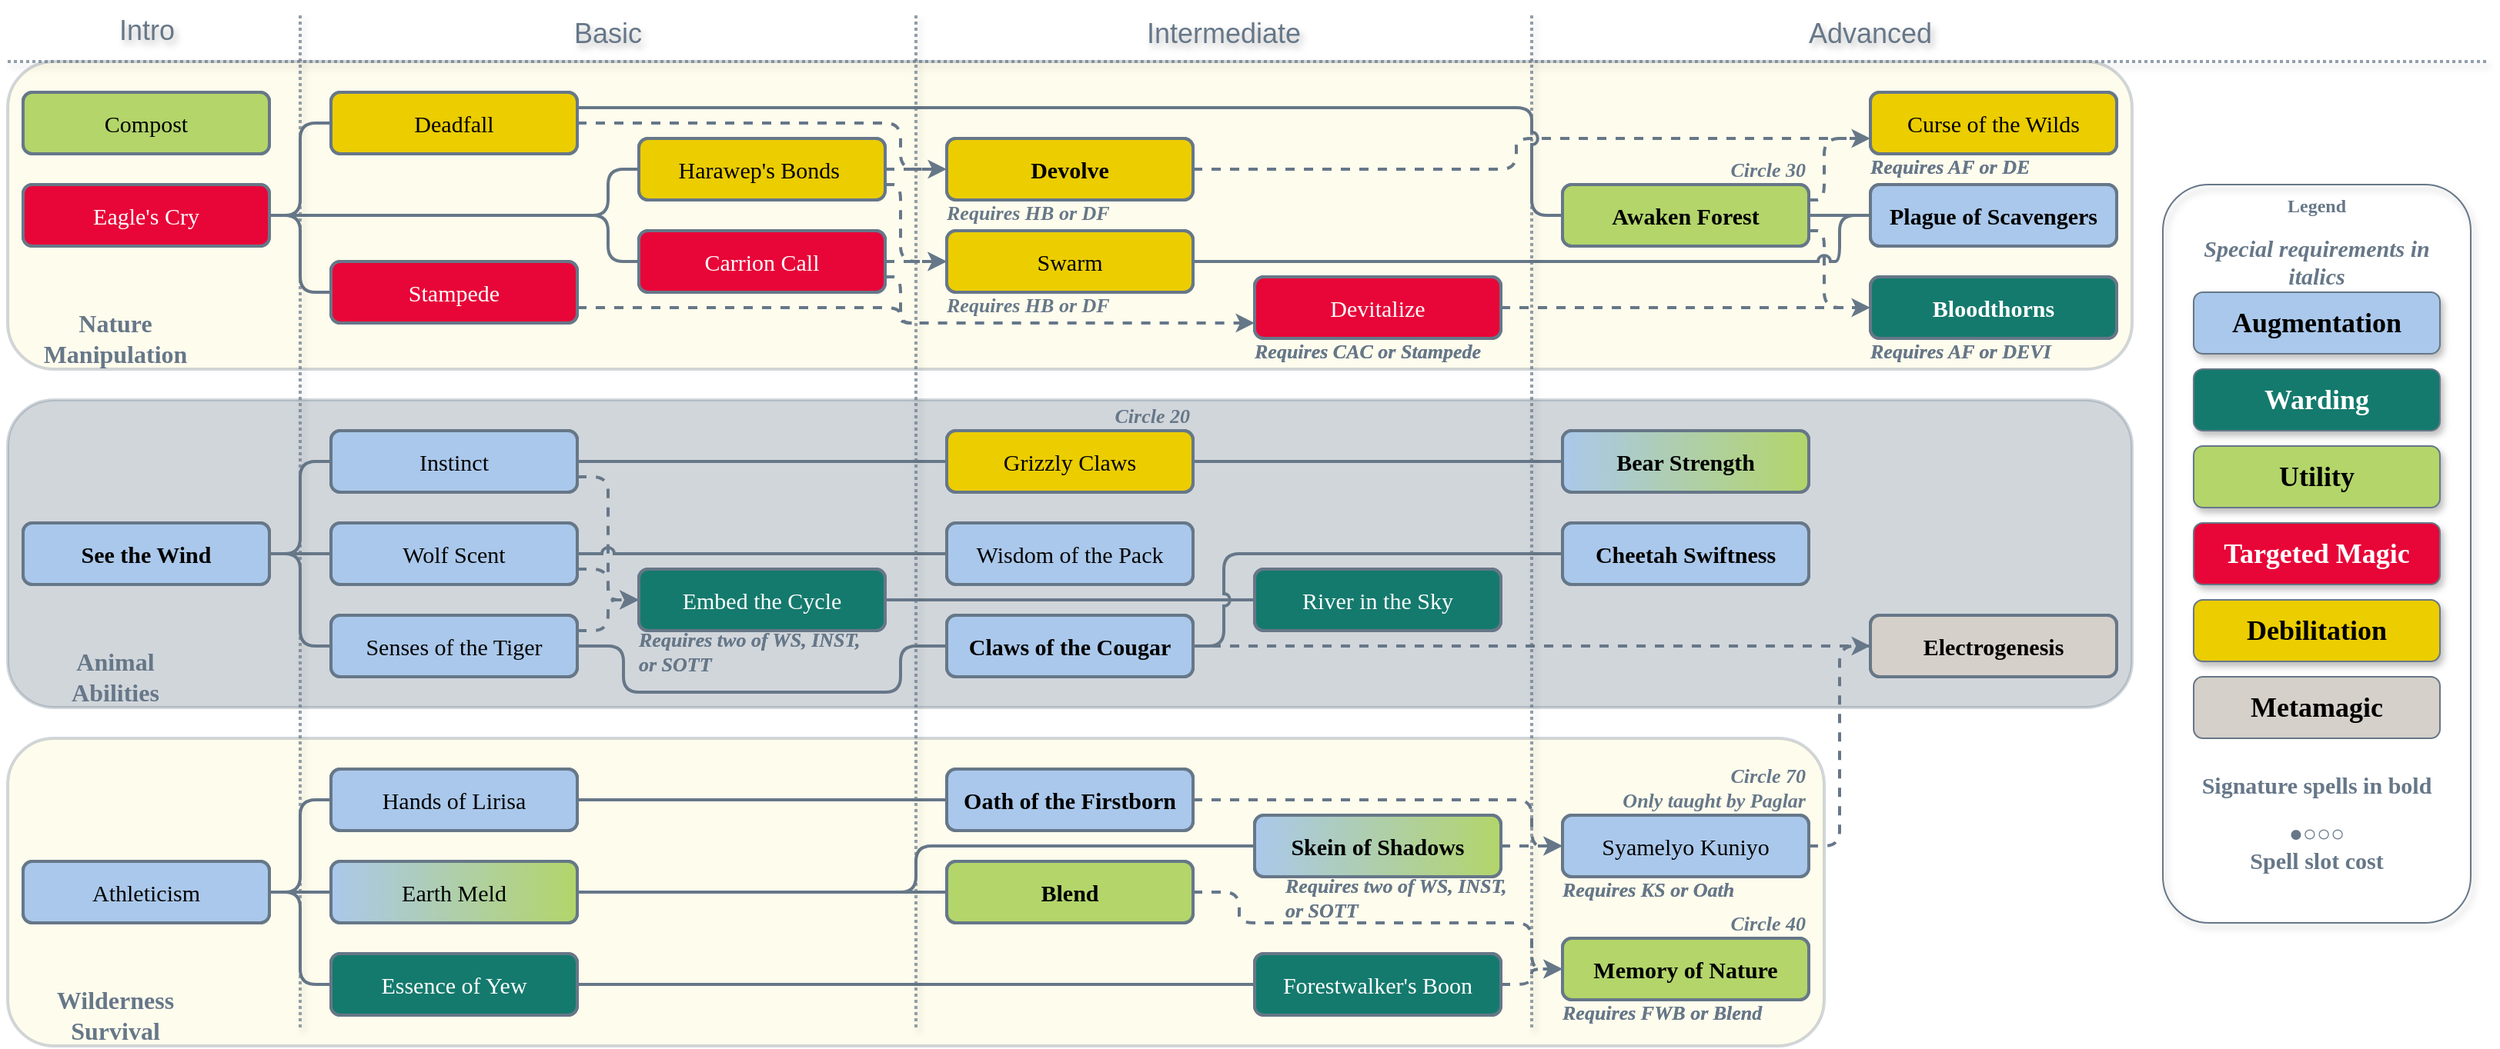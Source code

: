 <mxfile version="25.0.3">
  <diagram name="Page-1" id="PuFN-wMOv0jWiG4jprAx">
    <mxGraphModel dx="1495" dy="867" grid="1" gridSize="10" guides="1" tooltips="1" connect="1" arrows="1" fold="1" page="1" pageScale="1" pageWidth="1630" pageHeight="690" background="none" math="0" shadow="0">
      <root>
        <mxCell id="0" />
        <mxCell id="DKlUDa0g7rmCu-vv5rfz-316" value="Spellbook borders" style="locked=1;" parent="0" />
        <mxCell id="DKlUDa0g7rmCu-vv5rfz-317" value="" style="rounded=1;fontFamily=Helvetica;fontSize=11;fontColor=default;labelBackgroundColor=none;fillColor=#FCF4C4;strokeColor=#667788;opacity=30;glass=0;shadow=0;align=center;verticalAlign=middle;gradientColor=none;strokeWidth=2;" parent="DKlUDa0g7rmCu-vv5rfz-316" vertex="1">
          <mxGeometry x="10" y="40" width="1380" height="200" as="geometry" />
        </mxCell>
        <mxCell id="DKlUDa0g7rmCu-vv5rfz-318" value="" style="rounded=1;fontFamily=Helvetica;fontSize=11;fontColor=default;labelBackgroundColor=none;fillColor=#667788;strokeColor=#667788;opacity=30;glass=0;shadow=0;align=center;verticalAlign=middle;gradientColor=none;strokeWidth=2;" parent="DKlUDa0g7rmCu-vv5rfz-316" vertex="1">
          <mxGeometry x="10" y="260" width="1380" height="200" as="geometry" />
        </mxCell>
        <mxCell id="DKlUDa0g7rmCu-vv5rfz-319" value="" style="rounded=1;fontFamily=Helvetica;fontSize=11;fontColor=default;labelBackgroundColor=none;fillColor=#FCF4C4;strokeColor=#667788;opacity=30;glass=0;shadow=0;align=center;verticalAlign=middle;gradientColor=none;strokeWidth=2;" parent="DKlUDa0g7rmCu-vv5rfz-316" vertex="1">
          <mxGeometry x="10" y="480" width="1180" height="200" as="geometry" />
        </mxCell>
        <mxCell id="4LNg5v-IOajOxHjOTWhF-1" value="Animal&#xa;Abilities" style="text;align=center;verticalAlign=middle;whiteSpace=wrap;rounded=0;fontStyle=1;fontSize=16;fontFamily=Georgia;fontColor=#667788;strokeColor=none;" parent="DKlUDa0g7rmCu-vv5rfz-316" vertex="1">
          <mxGeometry x="10" y="420" width="140" height="40" as="geometry" />
        </mxCell>
        <mxCell id="4LNg5v-IOajOxHjOTWhF-2" value="Wilderness&#xa;Survival" style="text;align=center;verticalAlign=middle;whiteSpace=wrap;rounded=0;fontStyle=1;fontSize=16;fontFamily=Georgia;fontColor=#667788;strokeColor=none;" parent="DKlUDa0g7rmCu-vv5rfz-316" vertex="1">
          <mxGeometry x="10" y="640" width="140" height="40" as="geometry" />
        </mxCell>
        <mxCell id="4LNg5v-IOajOxHjOTWhF-4" value="Nature&#xa;Manipulation" style="text;align=center;verticalAlign=middle;whiteSpace=wrap;rounded=0;fontStyle=1;fontSize=16;fontFamily=Georgia;fontColor=#667788;strokeColor=none;" parent="DKlUDa0g7rmCu-vv5rfz-316" vertex="1">
          <mxGeometry x="10" y="200" width="140" height="40" as="geometry" />
        </mxCell>
        <mxCell id="DKlUDa0g7rmCu-vv5rfz-14" value="Shapes and Lines" style="locked=1;" parent="0" />
        <mxCell id="CoPnodNDMeY2YXLun1O6-29" style="edgeStyle=orthogonalEdgeStyle;shape=connector;curved=0;rounded=1;orthogonalLoop=1;jettySize=auto;html=1;exitX=1;exitY=0.5;exitDx=0;exitDy=0;entryX=0;entryY=0.75;entryDx=0;entryDy=0;strokeColor=#667788;strokeWidth=2;align=center;verticalAlign=middle;fontFamily=Helvetica;fontSize=15;fontColor=default;labelBackgroundColor=none;endArrow=none;endFill=0;dashed=1;jumpStyle=arc;" edge="1" parent="DKlUDa0g7rmCu-vv5rfz-14" source="CoPnodNDMeY2YXLun1O6-9" target="CoPnodNDMeY2YXLun1O6-15">
          <mxGeometry relative="1" as="geometry">
            <Array as="points">
              <mxPoint x="990" y="110" />
              <mxPoint x="990" y="90" />
            </Array>
          </mxGeometry>
        </mxCell>
        <mxCell id="CoPnodNDMeY2YXLun1O6-32" style="edgeStyle=orthogonalEdgeStyle;shape=connector;curved=0;rounded=1;orthogonalLoop=1;jettySize=auto;html=1;exitX=1;exitY=0.75;exitDx=0;exitDy=0;entryX=0;entryY=0.5;entryDx=0;entryDy=0;strokeColor=#667788;strokeWidth=2;align=center;verticalAlign=middle;fontFamily=Helvetica;fontSize=15;fontColor=default;labelBackgroundColor=none;endArrow=classic;endFill=1;jumpStyle=arc;dashed=1;" edge="1" parent="DKlUDa0g7rmCu-vv5rfz-14" source="CoPnodNDMeY2YXLun1O6-12">
          <mxGeometry relative="1" as="geometry">
            <mxPoint x="1200" y="90" as="sourcePoint" />
            <mxPoint x="1240" y="200.0" as="targetPoint" />
            <Array as="points">
              <mxPoint x="1190" y="150" />
              <mxPoint x="1190" y="200" />
            </Array>
          </mxGeometry>
        </mxCell>
        <mxCell id="DKlUDa0g7rmCu-vv5rfz-31" value="Compost" style="rounded=1;strokeWidth=2;strokeColor=#667788;textShadow=0;labelBackgroundColor=none;whiteSpace=wrap;fontSize=15;fontFamily=Georgia;fillColor=#B3D56A;" parent="DKlUDa0g7rmCu-vv5rfz-14" vertex="1">
          <mxGeometry x="20" y="60" width="160" height="40" as="geometry" />
        </mxCell>
        <mxCell id="CoPnodNDMeY2YXLun1O6-16" style="edgeStyle=orthogonalEdgeStyle;rounded=1;orthogonalLoop=1;jettySize=auto;html=1;exitX=1;exitY=0.5;exitDx=0;exitDy=0;entryX=0;entryY=0.5;entryDx=0;entryDy=0;fontFamily=Helvetica;fontSize=15;fontColor=default;labelBackgroundColor=none;curved=0;strokeWidth=2;strokeColor=#667788;endArrow=none;endFill=0;jumpStyle=arc;" edge="1" parent="DKlUDa0g7rmCu-vv5rfz-14" source="CoPnodNDMeY2YXLun1O6-2" target="CoPnodNDMeY2YXLun1O6-4">
          <mxGeometry relative="1" as="geometry">
            <Array as="points">
              <mxPoint x="400" y="140" />
              <mxPoint x="400" y="170" />
            </Array>
          </mxGeometry>
        </mxCell>
        <mxCell id="CoPnodNDMeY2YXLun1O6-17" style="edgeStyle=orthogonalEdgeStyle;shape=connector;curved=0;rounded=1;orthogonalLoop=1;jettySize=auto;html=1;exitX=1;exitY=0.5;exitDx=0;exitDy=0;entryX=0;entryY=0.5;entryDx=0;entryDy=0;strokeColor=#667788;strokeWidth=2;align=center;verticalAlign=middle;fontFamily=Helvetica;fontSize=15;fontColor=default;labelBackgroundColor=none;endArrow=none;endFill=0;jumpStyle=arc;" edge="1" parent="DKlUDa0g7rmCu-vv5rfz-14" source="CoPnodNDMeY2YXLun1O6-2" target="CoPnodNDMeY2YXLun1O6-5">
          <mxGeometry relative="1" as="geometry">
            <Array as="points">
              <mxPoint x="200" y="140" />
              <mxPoint x="200" y="80" />
            </Array>
          </mxGeometry>
        </mxCell>
        <mxCell id="CoPnodNDMeY2YXLun1O6-18" style="edgeStyle=orthogonalEdgeStyle;shape=connector;curved=0;rounded=1;orthogonalLoop=1;jettySize=auto;html=1;exitX=1;exitY=0.5;exitDx=0;exitDy=0;entryX=0;entryY=0.5;entryDx=0;entryDy=0;strokeColor=#667788;strokeWidth=2;align=center;verticalAlign=middle;fontFamily=Helvetica;fontSize=15;fontColor=default;labelBackgroundColor=none;endArrow=none;endFill=0;jumpStyle=arc;" edge="1" parent="DKlUDa0g7rmCu-vv5rfz-14" source="CoPnodNDMeY2YXLun1O6-2" target="CoPnodNDMeY2YXLun1O6-6">
          <mxGeometry relative="1" as="geometry">
            <Array as="points">
              <mxPoint x="400" y="140" />
              <mxPoint x="400" y="110" />
            </Array>
          </mxGeometry>
        </mxCell>
        <mxCell id="CoPnodNDMeY2YXLun1O6-19" style="edgeStyle=orthogonalEdgeStyle;shape=connector;curved=0;rounded=1;orthogonalLoop=1;jettySize=auto;html=1;exitX=1;exitY=0.5;exitDx=0;exitDy=0;entryX=0;entryY=0.5;entryDx=0;entryDy=0;strokeColor=#667788;strokeWidth=2;align=center;verticalAlign=middle;fontFamily=Helvetica;fontSize=15;fontColor=default;labelBackgroundColor=none;endArrow=none;endFill=0;jumpStyle=arc;" edge="1" parent="DKlUDa0g7rmCu-vv5rfz-14" source="CoPnodNDMeY2YXLun1O6-2" target="CoPnodNDMeY2YXLun1O6-7">
          <mxGeometry relative="1" as="geometry">
            <Array as="points">
              <mxPoint x="200" y="140" />
              <mxPoint x="200" y="190" />
            </Array>
          </mxGeometry>
        </mxCell>
        <mxCell id="CoPnodNDMeY2YXLun1O6-2" value="Eagle&#39;s Cry" style="rounded=1;whiteSpace=wrap;strokeWidth=2;strokeColor=#667788;textShadow=0;labelBackgroundColor=none;align=center;verticalAlign=middle;fontFamily=Georgia;fontSize=15;fontColor=#FFFFFF;fillColor=#E80538;" vertex="1" parent="DKlUDa0g7rmCu-vv5rfz-14">
          <mxGeometry x="20" y="120" width="160" height="40" as="geometry" />
        </mxCell>
        <mxCell id="CoPnodNDMeY2YXLun1O6-24" style="edgeStyle=orthogonalEdgeStyle;shape=connector;curved=0;rounded=1;orthogonalLoop=1;jettySize=auto;html=1;exitX=1;exitY=0.5;exitDx=0;exitDy=0;entryX=0;entryY=0.5;entryDx=0;entryDy=0;strokeColor=#667788;strokeWidth=2;align=center;verticalAlign=middle;fontFamily=Helvetica;fontSize=15;fontColor=default;labelBackgroundColor=none;endArrow=classic;endFill=1;dashed=1;jumpStyle=arc;" edge="1" parent="DKlUDa0g7rmCu-vv5rfz-14" source="CoPnodNDMeY2YXLun1O6-4" target="CoPnodNDMeY2YXLun1O6-10">
          <mxGeometry relative="1" as="geometry">
            <Array as="points">
              <mxPoint x="600" y="170" />
              <mxPoint x="600" y="170" />
            </Array>
          </mxGeometry>
        </mxCell>
        <mxCell id="CoPnodNDMeY2YXLun1O6-25" style="edgeStyle=orthogonalEdgeStyle;shape=connector;curved=0;rounded=1;orthogonalLoop=1;jettySize=auto;html=1;exitX=1;exitY=0.75;exitDx=0;exitDy=0;entryX=0;entryY=0.75;entryDx=0;entryDy=0;strokeColor=#667788;strokeWidth=2;align=center;verticalAlign=middle;fontFamily=Helvetica;fontSize=15;fontColor=default;labelBackgroundColor=none;endArrow=classic;endFill=1;dashed=1;jumpStyle=arc;" edge="1" parent="DKlUDa0g7rmCu-vv5rfz-14" source="CoPnodNDMeY2YXLun1O6-7" target="CoPnodNDMeY2YXLun1O6-8">
          <mxGeometry relative="1" as="geometry">
            <Array as="points">
              <mxPoint x="590" y="200" />
              <mxPoint x="590" y="210" />
            </Array>
          </mxGeometry>
        </mxCell>
        <mxCell id="CoPnodNDMeY2YXLun1O6-88" style="edgeStyle=orthogonalEdgeStyle;shape=connector;curved=0;rounded=1;orthogonalLoop=1;jettySize=auto;html=1;exitX=1;exitY=0.75;exitDx=0;exitDy=0;strokeColor=#667788;strokeWidth=2;align=center;verticalAlign=middle;fontFamily=Helvetica;fontSize=15;fontColor=default;labelBackgroundColor=none;endArrow=none;endFill=0;dashed=1;" edge="1" parent="DKlUDa0g7rmCu-vv5rfz-14" source="CoPnodNDMeY2YXLun1O6-4">
          <mxGeometry relative="1" as="geometry">
            <mxPoint x="600" y="210" as="targetPoint" />
            <Array as="points">
              <mxPoint x="590" y="180" />
              <mxPoint x="590" y="210" />
            </Array>
          </mxGeometry>
        </mxCell>
        <mxCell id="CoPnodNDMeY2YXLun1O6-4" value="Carrion Call" style="rounded=1;whiteSpace=wrap;strokeWidth=2;strokeColor=#667788;textShadow=0;labelBackgroundColor=none;fontSize=15;fontFamily=Georgia;fillColor=#E80538;fontColor=#FFFFFF;" vertex="1" parent="DKlUDa0g7rmCu-vv5rfz-14">
          <mxGeometry x="420" y="150" width="160" height="40" as="geometry" />
        </mxCell>
        <mxCell id="CoPnodNDMeY2YXLun1O6-22" style="edgeStyle=orthogonalEdgeStyle;shape=connector;curved=0;rounded=1;orthogonalLoop=1;jettySize=auto;html=1;exitX=1;exitY=0.5;exitDx=0;exitDy=0;entryX=0;entryY=0.5;entryDx=0;entryDy=0;strokeColor=#667788;strokeWidth=2;align=center;verticalAlign=middle;fontFamily=Helvetica;fontSize=15;fontColor=default;labelBackgroundColor=none;endArrow=none;endFill=0;dashed=1;jumpStyle=arc;" edge="1" parent="DKlUDa0g7rmCu-vv5rfz-14" source="CoPnodNDMeY2YXLun1O6-5" target="CoPnodNDMeY2YXLun1O6-9">
          <mxGeometry relative="1" as="geometry">
            <Array as="points">
              <mxPoint x="590" y="80" />
              <mxPoint x="590" y="110" />
            </Array>
          </mxGeometry>
        </mxCell>
        <mxCell id="CoPnodNDMeY2YXLun1O6-5" value="Deadfall" style="rounded=1;whiteSpace=wrap;strokeWidth=2;strokeColor=#667788;textShadow=0;labelBackgroundColor=none;fontSize=15;fontFamily=Georgia;fillColor=#EBCD00;" vertex="1" parent="DKlUDa0g7rmCu-vv5rfz-14">
          <mxGeometry x="220" y="60" width="160" height="40" as="geometry" />
        </mxCell>
        <mxCell id="CoPnodNDMeY2YXLun1O6-21" style="edgeStyle=orthogonalEdgeStyle;shape=connector;curved=0;rounded=1;orthogonalLoop=1;jettySize=auto;html=1;exitX=1;exitY=0.5;exitDx=0;exitDy=0;entryX=0;entryY=0.5;entryDx=0;entryDy=0;strokeColor=#667788;strokeWidth=2;align=center;verticalAlign=middle;fontFamily=Helvetica;fontSize=15;fontColor=default;labelBackgroundColor=none;endArrow=classic;endFill=1;dashed=1;jumpStyle=arc;" edge="1" parent="DKlUDa0g7rmCu-vv5rfz-14" source="CoPnodNDMeY2YXLun1O6-6" target="CoPnodNDMeY2YXLun1O6-9">
          <mxGeometry relative="1" as="geometry" />
        </mxCell>
        <mxCell id="CoPnodNDMeY2YXLun1O6-23" style="edgeStyle=orthogonalEdgeStyle;shape=connector;curved=0;rounded=1;orthogonalLoop=1;jettySize=auto;html=1;exitX=1;exitY=0.75;exitDx=0;exitDy=0;entryX=0;entryY=0.5;entryDx=0;entryDy=0;strokeColor=#667788;strokeWidth=2;align=center;verticalAlign=middle;fontFamily=Helvetica;fontSize=15;fontColor=default;labelBackgroundColor=none;endArrow=classic;endFill=1;dashed=1;jumpStyle=arc;" edge="1" parent="DKlUDa0g7rmCu-vv5rfz-14" source="CoPnodNDMeY2YXLun1O6-6" target="CoPnodNDMeY2YXLun1O6-10">
          <mxGeometry relative="1" as="geometry">
            <Array as="points">
              <mxPoint x="590" y="120" />
              <mxPoint x="590" y="170" />
            </Array>
          </mxGeometry>
        </mxCell>
        <mxCell id="CoPnodNDMeY2YXLun1O6-6" value="Harawep&#39;s Bonds " style="rounded=1;whiteSpace=wrap;strokeWidth=2;strokeColor=#667788;textShadow=0;labelBackgroundColor=none;fontSize=15;fontFamily=Georgia;fillColor=#EBCD00;" vertex="1" parent="DKlUDa0g7rmCu-vv5rfz-14">
          <mxGeometry x="420" y="90" width="160" height="40" as="geometry" />
        </mxCell>
        <mxCell id="CoPnodNDMeY2YXLun1O6-33" style="edgeStyle=orthogonalEdgeStyle;shape=connector;curved=0;rounded=1;orthogonalLoop=1;jettySize=auto;html=1;exitX=1;exitY=0.5;exitDx=0;exitDy=0;entryX=0;entryY=0.5;entryDx=0;entryDy=0;strokeColor=#667788;strokeWidth=2;align=center;verticalAlign=middle;fontFamily=Helvetica;fontSize=15;fontColor=default;labelBackgroundColor=none;endArrow=classic;endFill=1;jumpStyle=arc;dashed=1;" edge="1" parent="DKlUDa0g7rmCu-vv5rfz-14" source="CoPnodNDMeY2YXLun1O6-8" target="CoPnodNDMeY2YXLun1O6-13">
          <mxGeometry relative="1" as="geometry" />
        </mxCell>
        <mxCell id="CoPnodNDMeY2YXLun1O6-8" value="Devitalize" style="rounded=1;whiteSpace=wrap;strokeWidth=2;strokeColor=#667788;textShadow=0;labelBackgroundColor=none;fontSize=15;fontFamily=Georgia;fillColor=#E80538;fontColor=#FFFFFF;" vertex="1" parent="DKlUDa0g7rmCu-vv5rfz-14">
          <mxGeometry x="820" y="180" width="160" height="40" as="geometry" />
        </mxCell>
        <mxCell id="CoPnodNDMeY2YXLun1O6-9" value="Devolve" style="rounded=1;whiteSpace=wrap;strokeWidth=2;strokeColor=#667788;textShadow=0;labelBackgroundColor=none;fontSize=15;fontFamily=Georgia;fontStyle=1;fillColor=#EBCD00;" vertex="1" parent="DKlUDa0g7rmCu-vv5rfz-14">
          <mxGeometry x="620" y="90" width="160" height="40" as="geometry" />
        </mxCell>
        <mxCell id="CoPnodNDMeY2YXLun1O6-31" style="edgeStyle=orthogonalEdgeStyle;shape=connector;curved=0;rounded=1;orthogonalLoop=1;jettySize=auto;html=1;exitX=1;exitY=0.5;exitDx=0;exitDy=0;entryX=0;entryY=0.5;entryDx=0;entryDy=0;strokeColor=#667788;strokeWidth=2;align=center;verticalAlign=middle;fontFamily=Helvetica;fontSize=15;fontColor=default;labelBackgroundColor=none;endArrow=none;endFill=0;jumpStyle=arc;" edge="1" parent="DKlUDa0g7rmCu-vv5rfz-14" source="CoPnodNDMeY2YXLun1O6-10" target="CoPnodNDMeY2YXLun1O6-27">
          <mxGeometry relative="1" as="geometry">
            <Array as="points">
              <mxPoint x="1200" y="170" />
              <mxPoint x="1200" y="140" />
            </Array>
          </mxGeometry>
        </mxCell>
        <mxCell id="CoPnodNDMeY2YXLun1O6-10" value="Swarm" style="rounded=1;whiteSpace=wrap;strokeWidth=2;strokeColor=#667788;textShadow=0;labelBackgroundColor=none;fontSize=15;fontFamily=Georgia;fillColor=#EBCD00;" vertex="1" parent="DKlUDa0g7rmCu-vv5rfz-14">
          <mxGeometry x="620" y="150" width="160" height="40" as="geometry" />
        </mxCell>
        <mxCell id="CoPnodNDMeY2YXLun1O6-28" style="edgeStyle=orthogonalEdgeStyle;shape=connector;curved=0;rounded=1;orthogonalLoop=1;jettySize=auto;html=1;exitX=1;exitY=0.25;exitDx=0;exitDy=0;entryX=0;entryY=0.75;entryDx=0;entryDy=0;strokeColor=#667788;strokeWidth=2;align=center;verticalAlign=middle;fontFamily=Helvetica;fontSize=15;fontColor=default;labelBackgroundColor=none;endArrow=classic;endFill=1;dashed=1;jumpStyle=arc;" edge="1" parent="DKlUDa0g7rmCu-vv5rfz-14" source="CoPnodNDMeY2YXLun1O6-12" target="CoPnodNDMeY2YXLun1O6-15">
          <mxGeometry relative="1" as="geometry">
            <Array as="points">
              <mxPoint x="1190" y="130" />
              <mxPoint x="1190" y="90" />
            </Array>
          </mxGeometry>
        </mxCell>
        <mxCell id="CoPnodNDMeY2YXLun1O6-30" style="edgeStyle=orthogonalEdgeStyle;shape=connector;curved=0;rounded=1;orthogonalLoop=1;jettySize=auto;html=1;exitX=1;exitY=0.5;exitDx=0;exitDy=0;entryX=0;entryY=0.5;entryDx=0;entryDy=0;strokeColor=#667788;strokeWidth=2;align=center;verticalAlign=middle;fontFamily=Helvetica;fontSize=15;fontColor=default;labelBackgroundColor=none;endArrow=none;endFill=0;jumpStyle=arc;" edge="1" parent="DKlUDa0g7rmCu-vv5rfz-14" source="CoPnodNDMeY2YXLun1O6-12" target="CoPnodNDMeY2YXLun1O6-27">
          <mxGeometry relative="1" as="geometry">
            <Array as="points" />
          </mxGeometry>
        </mxCell>
        <mxCell id="CoPnodNDMeY2YXLun1O6-12" value="Awaken Forest" style="rounded=1;whiteSpace=wrap;strokeWidth=2;strokeColor=#667788;textShadow=0;labelBackgroundColor=none;fontSize=15;fontFamily=Georgia;fontStyle=1;fillColor=#B3D56A;" vertex="1" parent="DKlUDa0g7rmCu-vv5rfz-14">
          <mxGeometry x="1020" y="120" width="160" height="40" as="geometry" />
        </mxCell>
        <mxCell id="CoPnodNDMeY2YXLun1O6-13" value="Bloodthorns" style="rounded=1;whiteSpace=wrap;strokeWidth=2;strokeColor=#667788;textShadow=0;labelBackgroundColor=none;fontSize=15;fontFamily=Georgia;fontStyle=1;fillColor=#147A6D;fontColor=#FFFFFF;" vertex="1" parent="DKlUDa0g7rmCu-vv5rfz-14">
          <mxGeometry x="1220" y="180" width="160" height="40" as="geometry" />
        </mxCell>
        <mxCell id="CoPnodNDMeY2YXLun1O6-15" value="Curse of the Wilds" style="rounded=1;whiteSpace=wrap;strokeWidth=2;strokeColor=#667788;textShadow=0;labelBackgroundColor=none;fontSize=15;fontFamily=Georgia;fillColor=#EBCD00;" vertex="1" parent="DKlUDa0g7rmCu-vv5rfz-14">
          <mxGeometry x="1220" y="60" width="160" height="40" as="geometry" />
        </mxCell>
        <mxCell id="CoPnodNDMeY2YXLun1O6-27" value="Plague of Scavengers" style="rounded=1;whiteSpace=wrap;strokeWidth=2;strokeColor=#667788;textShadow=0;labelBackgroundColor=none;fontSize=15;fontFamily=Georgia;align=center;verticalAlign=middle;fontStyle=1;fillColor=#AAC8EB;" vertex="1" parent="DKlUDa0g7rmCu-vv5rfz-14">
          <mxGeometry x="1220" y="120" width="160" height="40" as="geometry" />
        </mxCell>
        <mxCell id="CoPnodNDMeY2YXLun1O6-49" style="edgeStyle=orthogonalEdgeStyle;shape=connector;curved=0;rounded=1;orthogonalLoop=1;jettySize=auto;html=1;exitX=1;exitY=0.5;exitDx=0;exitDy=0;entryX=0;entryY=0.5;entryDx=0;entryDy=0;strokeColor=#667788;strokeWidth=2;align=center;verticalAlign=middle;fontFamily=Helvetica;fontSize=15;fontColor=default;labelBackgroundColor=none;endArrow=none;endFill=0;jumpStyle=arc;" edge="1" parent="DKlUDa0g7rmCu-vv5rfz-14" source="CoPnodNDMeY2YXLun1O6-36" target="CoPnodNDMeY2YXLun1O6-40">
          <mxGeometry relative="1" as="geometry" />
        </mxCell>
        <mxCell id="CoPnodNDMeY2YXLun1O6-50" style="edgeStyle=orthogonalEdgeStyle;shape=connector;curved=0;rounded=1;orthogonalLoop=1;jettySize=auto;html=1;exitX=1;exitY=0.5;exitDx=0;exitDy=0;entryX=0;entryY=0.5;entryDx=0;entryDy=0;strokeColor=#667788;strokeWidth=2;align=center;verticalAlign=middle;fontFamily=Helvetica;fontSize=15;fontColor=default;labelBackgroundColor=none;endArrow=none;endFill=0;jumpStyle=arc;" edge="1" parent="DKlUDa0g7rmCu-vv5rfz-14" source="CoPnodNDMeY2YXLun1O6-36" target="CoPnodNDMeY2YXLun1O6-38">
          <mxGeometry relative="1" as="geometry" />
        </mxCell>
        <mxCell id="CoPnodNDMeY2YXLun1O6-51" style="edgeStyle=orthogonalEdgeStyle;shape=connector;curved=0;rounded=1;orthogonalLoop=1;jettySize=auto;html=1;exitX=1;exitY=0.5;exitDx=0;exitDy=0;entryX=0;entryY=0.5;entryDx=0;entryDy=0;strokeColor=#667788;strokeWidth=2;align=center;verticalAlign=middle;fontFamily=Helvetica;fontSize=15;fontColor=default;labelBackgroundColor=none;endArrow=none;endFill=0;jumpStyle=arc;" edge="1" parent="DKlUDa0g7rmCu-vv5rfz-14" source="CoPnodNDMeY2YXLun1O6-36" target="CoPnodNDMeY2YXLun1O6-39">
          <mxGeometry relative="1" as="geometry" />
        </mxCell>
        <mxCell id="CoPnodNDMeY2YXLun1O6-36" value="See the Wind" style="rounded=1;strokeWidth=2;strokeColor=#667788;textShadow=0;labelBackgroundColor=none;whiteSpace=wrap;fontSize=15;fontFamily=Georgia;fontStyle=1;fillColor=#AAC8EB;" vertex="1" parent="DKlUDa0g7rmCu-vv5rfz-14">
          <mxGeometry x="20" y="340" width="160" height="40" as="geometry" />
        </mxCell>
        <mxCell id="CoPnodNDMeY2YXLun1O6-59" style="edgeStyle=orthogonalEdgeStyle;shape=connector;curved=0;rounded=1;orthogonalLoop=1;jettySize=auto;html=1;exitX=1;exitY=0.5;exitDx=0;exitDy=0;entryX=0;entryY=0.5;entryDx=0;entryDy=0;strokeColor=#667788;strokeWidth=2;align=center;verticalAlign=middle;fontFamily=Helvetica;fontSize=15;fontColor=default;labelBackgroundColor=none;endArrow=none;endFill=0;jumpStyle=arc;" edge="1" parent="DKlUDa0g7rmCu-vv5rfz-14" source="CoPnodNDMeY2YXLun1O6-37" target="CoPnodNDMeY2YXLun1O6-43">
          <mxGeometry relative="1" as="geometry" />
        </mxCell>
        <mxCell id="CoPnodNDMeY2YXLun1O6-37" value="Embed the Cycle" style="rounded=1;strokeWidth=2;strokeColor=#667788;textShadow=0;labelBackgroundColor=none;whiteSpace=wrap;fontSize=15;fontFamily=Georgia;fillColor=#147A6D;fontColor=#FFFFFF;" vertex="1" parent="DKlUDa0g7rmCu-vv5rfz-14">
          <mxGeometry x="420" y="370" width="160" height="40" as="geometry" />
        </mxCell>
        <mxCell id="CoPnodNDMeY2YXLun1O6-53" style="edgeStyle=orthogonalEdgeStyle;shape=connector;curved=0;rounded=1;orthogonalLoop=1;jettySize=auto;html=1;exitX=1;exitY=0.75;exitDx=0;exitDy=0;entryX=0;entryY=0.5;entryDx=0;entryDy=0;strokeColor=#667788;strokeWidth=2;align=center;verticalAlign=middle;fontFamily=Helvetica;fontSize=15;fontColor=default;labelBackgroundColor=none;endArrow=classic;endFill=1;dashed=1;jumpStyle=arc;" edge="1" parent="DKlUDa0g7rmCu-vv5rfz-14" source="CoPnodNDMeY2YXLun1O6-38" target="CoPnodNDMeY2YXLun1O6-37">
          <mxGeometry relative="1" as="geometry" />
        </mxCell>
        <mxCell id="CoPnodNDMeY2YXLun1O6-55" style="edgeStyle=orthogonalEdgeStyle;shape=connector;curved=0;rounded=1;orthogonalLoop=1;jettySize=auto;html=1;exitX=1;exitY=0.5;exitDx=0;exitDy=0;entryX=0;entryY=0.5;entryDx=0;entryDy=0;strokeColor=#667788;strokeWidth=2;align=center;verticalAlign=middle;fontFamily=Helvetica;fontSize=15;fontColor=default;labelBackgroundColor=none;endArrow=none;endFill=0;jumpStyle=arc;" edge="1" parent="DKlUDa0g7rmCu-vv5rfz-14" source="CoPnodNDMeY2YXLun1O6-38" target="CoPnodNDMeY2YXLun1O6-42">
          <mxGeometry relative="1" as="geometry">
            <Array as="points" />
          </mxGeometry>
        </mxCell>
        <mxCell id="CoPnodNDMeY2YXLun1O6-38" value="Instinct" style="rounded=1;whiteSpace=wrap;strokeWidth=2;strokeColor=#667788;textShadow=0;labelBackgroundColor=none;align=center;verticalAlign=middle;fontFamily=Georgia;fontSize=15;fontColor=default;fillColor=#AAC8EB;" vertex="1" parent="DKlUDa0g7rmCu-vv5rfz-14">
          <mxGeometry x="220" y="280" width="160" height="40" as="geometry" />
        </mxCell>
        <mxCell id="CoPnodNDMeY2YXLun1O6-54" style="edgeStyle=orthogonalEdgeStyle;shape=connector;curved=0;rounded=1;orthogonalLoop=1;jettySize=auto;html=1;exitX=1;exitY=0.25;exitDx=0;exitDy=0;entryX=0;entryY=0.5;entryDx=0;entryDy=0;strokeColor=#667788;strokeWidth=2;align=center;verticalAlign=middle;fontFamily=Helvetica;fontSize=15;fontColor=default;labelBackgroundColor=none;endArrow=classic;endFill=1;dashed=1;jumpStyle=arc;" edge="1" parent="DKlUDa0g7rmCu-vv5rfz-14" source="CoPnodNDMeY2YXLun1O6-39" target="CoPnodNDMeY2YXLun1O6-37">
          <mxGeometry relative="1" as="geometry" />
        </mxCell>
        <mxCell id="CoPnodNDMeY2YXLun1O6-39" value="Senses of the Tiger" style="rounded=1;strokeWidth=2;strokeColor=#667788;textShadow=0;labelBackgroundColor=none;whiteSpace=wrap;fontSize=15;fontFamily=Georgia;fillColor=#AAC8EB;" vertex="1" parent="DKlUDa0g7rmCu-vv5rfz-14">
          <mxGeometry x="220" y="400" width="160" height="40" as="geometry" />
        </mxCell>
        <mxCell id="CoPnodNDMeY2YXLun1O6-52" style="edgeStyle=orthogonalEdgeStyle;shape=connector;curved=0;rounded=1;orthogonalLoop=1;jettySize=auto;html=1;exitX=1;exitY=0.75;exitDx=0;exitDy=0;entryX=0;entryY=0.5;entryDx=0;entryDy=0;strokeColor=#667788;strokeWidth=2;align=center;verticalAlign=middle;fontFamily=Helvetica;fontSize=15;fontColor=default;labelBackgroundColor=none;endArrow=classic;endFill=1;dashed=1;jumpStyle=arc;" edge="1" parent="DKlUDa0g7rmCu-vv5rfz-14" source="CoPnodNDMeY2YXLun1O6-40" target="CoPnodNDMeY2YXLun1O6-37">
          <mxGeometry relative="1" as="geometry" />
        </mxCell>
        <mxCell id="CoPnodNDMeY2YXLun1O6-57" style="edgeStyle=orthogonalEdgeStyle;shape=connector;curved=0;rounded=1;orthogonalLoop=1;jettySize=auto;html=1;exitX=1;exitY=0.5;exitDx=0;exitDy=0;entryX=0;entryY=0.5;entryDx=0;entryDy=0;strokeColor=#667788;strokeWidth=2;align=center;verticalAlign=middle;fontFamily=Helvetica;fontSize=15;fontColor=default;labelBackgroundColor=none;endArrow=none;endFill=0;jumpStyle=arc;" edge="1" parent="DKlUDa0g7rmCu-vv5rfz-14" source="CoPnodNDMeY2YXLun1O6-40" target="CoPnodNDMeY2YXLun1O6-44">
          <mxGeometry relative="1" as="geometry" />
        </mxCell>
        <mxCell id="CoPnodNDMeY2YXLun1O6-40" value="Wolf Scent" style="rounded=1;whiteSpace=wrap;strokeWidth=2;strokeColor=#667788;textShadow=0;labelBackgroundColor=none;align=center;verticalAlign=middle;fontFamily=Georgia;fontSize=15;fontColor=default;fillColor=#AAC8EB;" vertex="1" parent="DKlUDa0g7rmCu-vv5rfz-14">
          <mxGeometry x="220" y="340" width="160" height="40" as="geometry" />
        </mxCell>
        <mxCell id="CoPnodNDMeY2YXLun1O6-61" style="edgeStyle=orthogonalEdgeStyle;shape=connector;curved=0;rounded=1;orthogonalLoop=1;jettySize=auto;html=1;exitX=1;exitY=0.5;exitDx=0;exitDy=0;entryX=0;entryY=0.5;entryDx=0;entryDy=0;strokeColor=#667788;strokeWidth=2;align=center;verticalAlign=middle;fontFamily=Helvetica;fontSize=15;fontColor=default;labelBackgroundColor=none;endArrow=none;endFill=0;jumpStyle=arc;" edge="1" parent="DKlUDa0g7rmCu-vv5rfz-14" source="CoPnodNDMeY2YXLun1O6-41" target="CoPnodNDMeY2YXLun1O6-46">
          <mxGeometry relative="1" as="geometry">
            <Array as="points">
              <mxPoint x="800" y="420" />
              <mxPoint x="800" y="360" />
            </Array>
          </mxGeometry>
        </mxCell>
        <mxCell id="CoPnodNDMeY2YXLun1O6-62" style="edgeStyle=orthogonalEdgeStyle;shape=connector;curved=0;rounded=1;orthogonalLoop=1;jettySize=auto;html=1;exitX=1;exitY=0.5;exitDx=0;exitDy=0;entryX=0;entryY=0.5;entryDx=0;entryDy=0;strokeColor=#667788;strokeWidth=2;align=center;verticalAlign=middle;fontFamily=Helvetica;fontSize=15;fontColor=default;labelBackgroundColor=none;endArrow=classic;endFill=1;dashed=1;jumpStyle=arc;" edge="1" parent="DKlUDa0g7rmCu-vv5rfz-14" source="CoPnodNDMeY2YXLun1O6-41" target="CoPnodNDMeY2YXLun1O6-45">
          <mxGeometry relative="1" as="geometry" />
        </mxCell>
        <mxCell id="CoPnodNDMeY2YXLun1O6-41" value="Claws of the Cougar" style="rounded=1;strokeWidth=2;strokeColor=#667788;textShadow=0;labelBackgroundColor=none;whiteSpace=wrap;fontSize=15;fontFamily=Georgia;fontStyle=1;fillColor=#AAC8EB;" vertex="1" parent="DKlUDa0g7rmCu-vv5rfz-14">
          <mxGeometry x="620" y="400" width="160" height="40" as="geometry" />
        </mxCell>
        <mxCell id="CoPnodNDMeY2YXLun1O6-60" style="edgeStyle=orthogonalEdgeStyle;shape=connector;curved=0;rounded=1;orthogonalLoop=1;jettySize=auto;html=1;exitX=1;exitY=0.5;exitDx=0;exitDy=0;entryX=0;entryY=0.5;entryDx=0;entryDy=0;strokeColor=#667788;strokeWidth=2;align=center;verticalAlign=middle;fontFamily=Helvetica;fontSize=15;fontColor=default;labelBackgroundColor=none;endArrow=none;endFill=0;jumpStyle=arc;" edge="1" parent="DKlUDa0g7rmCu-vv5rfz-14" source="CoPnodNDMeY2YXLun1O6-42" target="CoPnodNDMeY2YXLun1O6-47">
          <mxGeometry relative="1" as="geometry" />
        </mxCell>
        <mxCell id="CoPnodNDMeY2YXLun1O6-42" value="Grizzly Claws" style="rounded=1;whiteSpace=wrap;strokeWidth=2;strokeColor=#667788;textShadow=0;labelBackgroundColor=none;align=center;verticalAlign=middle;fontFamily=Georgia;fontSize=15;fontColor=default;fillColor=#EBCD00;" vertex="1" parent="DKlUDa0g7rmCu-vv5rfz-14">
          <mxGeometry x="620" y="280" width="160" height="40" as="geometry" />
        </mxCell>
        <mxCell id="CoPnodNDMeY2YXLun1O6-43" value="River in the Sky" style="rounded=1;strokeWidth=2;strokeColor=#667788;textShadow=0;labelBackgroundColor=none;whiteSpace=wrap;fontSize=15;fontFamily=Georgia;fillColor=#147A6D;fontColor=#FFFFFF;" vertex="1" parent="DKlUDa0g7rmCu-vv5rfz-14">
          <mxGeometry x="820" y="370" width="160" height="40" as="geometry" />
        </mxCell>
        <mxCell id="CoPnodNDMeY2YXLun1O6-44" value="Wisdom of the Pack" style="rounded=1;whiteSpace=wrap;strokeWidth=2;strokeColor=#667788;textShadow=0;labelBackgroundColor=none;align=center;verticalAlign=middle;fontFamily=Georgia;fontSize=15;fontColor=default;fillColor=#AAC8EB;" vertex="1" parent="DKlUDa0g7rmCu-vv5rfz-14">
          <mxGeometry x="620" y="340" width="160" height="40" as="geometry" />
        </mxCell>
        <mxCell id="CoPnodNDMeY2YXLun1O6-45" value="Electrogenesis" style="rounded=1;strokeWidth=2;strokeColor=#667788;textShadow=0;labelBackgroundColor=none;whiteSpace=wrap;fontSize=15;fontFamily=Georgia;fontStyle=1;fillColor=#D5D0CA;" vertex="1" parent="DKlUDa0g7rmCu-vv5rfz-14">
          <mxGeometry x="1220" y="400" width="160" height="40" as="geometry" />
        </mxCell>
        <mxCell id="CoPnodNDMeY2YXLun1O6-46" value="Cheetah Swiftness" style="rounded=1;whiteSpace=wrap;strokeWidth=2;strokeColor=#667788;textShadow=0;labelBackgroundColor=none;align=center;verticalAlign=middle;fontFamily=Georgia;fontSize=15;fontColor=default;fillColor=#AAC8EB;fontStyle=1" vertex="1" parent="DKlUDa0g7rmCu-vv5rfz-14">
          <mxGeometry x="1020" y="340" width="160" height="40" as="geometry" />
        </mxCell>
        <mxCell id="CoPnodNDMeY2YXLun1O6-47" value="Bear Strength" style="rounded=1;strokeWidth=2;strokeColor=#667788;textShadow=0;labelBackgroundColor=none;whiteSpace=wrap;fontSize=15;fontFamily=Georgia;fontStyle=1;fillColor=#AAC8EB;gradientColor=#B3D56A;gradientDirection=east;" vertex="1" parent="DKlUDa0g7rmCu-vv5rfz-14">
          <mxGeometry x="1020" y="280" width="160" height="40" as="geometry" />
        </mxCell>
        <mxCell id="CoPnodNDMeY2YXLun1O6-56" style="edgeStyle=orthogonalEdgeStyle;shape=connector;curved=0;rounded=1;orthogonalLoop=1;jettySize=auto;html=1;exitX=1;exitY=0.25;exitDx=0;exitDy=0;entryX=1;entryY=0.5;entryDx=0;entryDy=0;strokeColor=#667788;strokeWidth=2;align=center;verticalAlign=middle;fontFamily=Helvetica;fontSize=15;fontColor=default;labelBackgroundColor=none;endArrow=none;endFill=0;jumpStyle=arc;" edge="1" parent="DKlUDa0g7rmCu-vv5rfz-14" source="CoPnodNDMeY2YXLun1O6-38" target="CoPnodNDMeY2YXLun1O6-38">
          <mxGeometry relative="1" as="geometry" />
        </mxCell>
        <mxCell id="CoPnodNDMeY2YXLun1O6-82" style="edgeStyle=orthogonalEdgeStyle;shape=connector;curved=0;rounded=1;orthogonalLoop=1;jettySize=auto;html=1;exitX=1;exitY=0.5;exitDx=0;exitDy=0;entryX=0;entryY=0.5;entryDx=0;entryDy=0;strokeColor=#667788;strokeWidth=2;align=center;verticalAlign=middle;fontFamily=Helvetica;fontSize=15;fontColor=default;labelBackgroundColor=none;endArrow=none;endFill=0;" edge="1" parent="DKlUDa0g7rmCu-vv5rfz-14" source="CoPnodNDMeY2YXLun1O6-63" target="CoPnodNDMeY2YXLun1O6-66">
          <mxGeometry relative="1" as="geometry" />
        </mxCell>
        <mxCell id="CoPnodNDMeY2YXLun1O6-83" style="edgeStyle=orthogonalEdgeStyle;shape=connector;curved=0;rounded=1;orthogonalLoop=1;jettySize=auto;html=1;exitX=1;exitY=0.5;exitDx=0;exitDy=0;entryX=0;entryY=0.5;entryDx=0;entryDy=0;strokeColor=#667788;strokeWidth=2;align=center;verticalAlign=middle;fontFamily=Helvetica;fontSize=15;fontColor=default;labelBackgroundColor=none;endArrow=none;endFill=0;" edge="1" parent="DKlUDa0g7rmCu-vv5rfz-14" source="CoPnodNDMeY2YXLun1O6-63" target="CoPnodNDMeY2YXLun1O6-65">
          <mxGeometry relative="1" as="geometry" />
        </mxCell>
        <mxCell id="CoPnodNDMeY2YXLun1O6-84" style="edgeStyle=orthogonalEdgeStyle;shape=connector;curved=0;rounded=1;orthogonalLoop=1;jettySize=auto;html=1;exitX=1;exitY=0.5;exitDx=0;exitDy=0;entryX=0;entryY=0.5;entryDx=0;entryDy=0;strokeColor=#667788;strokeWidth=2;align=center;verticalAlign=middle;fontFamily=Helvetica;fontSize=15;fontColor=default;labelBackgroundColor=none;endArrow=none;endFill=0;" edge="1" parent="DKlUDa0g7rmCu-vv5rfz-14" source="CoPnodNDMeY2YXLun1O6-63" target="CoPnodNDMeY2YXLun1O6-64">
          <mxGeometry relative="1" as="geometry" />
        </mxCell>
        <mxCell id="CoPnodNDMeY2YXLun1O6-63" value="Athleticism" style="rounded=1;strokeWidth=2;strokeColor=#667788;textShadow=0;labelBackgroundColor=none;whiteSpace=wrap;fontSize=15;fontFamily=Georgia;fontStyle=0;fillColor=#AAC8EB;" vertex="1" parent="DKlUDa0g7rmCu-vv5rfz-14">
          <mxGeometry x="20" y="560" width="160" height="40" as="geometry" />
        </mxCell>
        <mxCell id="CoPnodNDMeY2YXLun1O6-78" style="edgeStyle=orthogonalEdgeStyle;shape=connector;curved=0;rounded=1;orthogonalLoop=1;jettySize=auto;html=1;exitX=1;exitY=0.5;exitDx=0;exitDy=0;entryX=0;entryY=0.5;entryDx=0;entryDy=0;strokeColor=#667788;strokeWidth=2;align=center;verticalAlign=middle;fontFamily=Helvetica;fontSize=15;fontColor=default;labelBackgroundColor=none;endArrow=none;endFill=0;jumpStyle=arc;" edge="1" parent="DKlUDa0g7rmCu-vv5rfz-14" source="CoPnodNDMeY2YXLun1O6-64" target="CoPnodNDMeY2YXLun1O6-67">
          <mxGeometry relative="1" as="geometry" />
        </mxCell>
        <mxCell id="CoPnodNDMeY2YXLun1O6-79" style="edgeStyle=orthogonalEdgeStyle;shape=connector;curved=0;rounded=1;orthogonalLoop=1;jettySize=auto;html=1;exitX=1;exitY=0.5;exitDx=0;exitDy=0;entryX=0;entryY=0.5;entryDx=0;entryDy=0;strokeColor=#667788;strokeWidth=2;align=center;verticalAlign=middle;fontFamily=Helvetica;fontSize=15;fontColor=default;labelBackgroundColor=none;endArrow=none;endFill=0;jumpStyle=arc;" edge="1" parent="DKlUDa0g7rmCu-vv5rfz-14" source="CoPnodNDMeY2YXLun1O6-64" target="CoPnodNDMeY2YXLun1O6-70">
          <mxGeometry relative="1" as="geometry">
            <Array as="points">
              <mxPoint x="600" y="580" />
              <mxPoint x="600" y="550" />
            </Array>
          </mxGeometry>
        </mxCell>
        <mxCell id="CoPnodNDMeY2YXLun1O6-64" value="Earth Meld" style="rounded=1;strokeWidth=2;strokeColor=#667788;textShadow=0;labelBackgroundColor=none;whiteSpace=wrap;fontSize=15;fontFamily=Georgia;fontStyle=0;fillColor=#AAC8EB;gradientColor=#B3D56A;gradientDirection=east;" vertex="1" parent="DKlUDa0g7rmCu-vv5rfz-14">
          <mxGeometry x="220" y="560" width="160" height="40" as="geometry" />
        </mxCell>
        <mxCell id="CoPnodNDMeY2YXLun1O6-77" style="edgeStyle=orthogonalEdgeStyle;shape=connector;curved=0;rounded=1;orthogonalLoop=1;jettySize=auto;html=1;exitX=1;exitY=0.5;exitDx=0;exitDy=0;entryX=0;entryY=0.5;entryDx=0;entryDy=0;strokeColor=#667788;strokeWidth=2;align=center;verticalAlign=middle;fontFamily=Helvetica;fontSize=15;fontColor=default;labelBackgroundColor=none;endArrow=none;endFill=0;jumpStyle=arc;" edge="1" parent="DKlUDa0g7rmCu-vv5rfz-14" source="CoPnodNDMeY2YXLun1O6-65" target="CoPnodNDMeY2YXLun1O6-68">
          <mxGeometry relative="1" as="geometry" />
        </mxCell>
        <mxCell id="CoPnodNDMeY2YXLun1O6-65" value="Essence of Yew" style="rounded=1;strokeWidth=2;strokeColor=#667788;textShadow=0;labelBackgroundColor=none;whiteSpace=wrap;fontSize=15;fontFamily=Georgia;fontStyle=0;fillColor=#147A6D;fontColor=#FFFFFF;" vertex="1" parent="DKlUDa0g7rmCu-vv5rfz-14">
          <mxGeometry x="220" y="620" width="160" height="40" as="geometry" />
        </mxCell>
        <mxCell id="CoPnodNDMeY2YXLun1O6-80" style="edgeStyle=orthogonalEdgeStyle;shape=connector;curved=0;rounded=1;orthogonalLoop=1;jettySize=auto;html=1;exitX=1;exitY=0.5;exitDx=0;exitDy=0;entryX=0;entryY=0.5;entryDx=0;entryDy=0;strokeColor=#667788;strokeWidth=2;align=center;verticalAlign=middle;fontFamily=Helvetica;fontSize=15;fontColor=default;labelBackgroundColor=none;endArrow=none;endFill=0;jumpStyle=arc;" edge="1" parent="DKlUDa0g7rmCu-vv5rfz-14" source="CoPnodNDMeY2YXLun1O6-66" target="CoPnodNDMeY2YXLun1O6-69">
          <mxGeometry relative="1" as="geometry" />
        </mxCell>
        <mxCell id="CoPnodNDMeY2YXLun1O6-66" value="Hands of Lirisa" style="rounded=1;strokeWidth=2;strokeColor=#667788;textShadow=0;labelBackgroundColor=none;whiteSpace=wrap;fontSize=15;fontFamily=Georgia;fontStyle=0;fillColor=#AAC8EB;" vertex="1" parent="DKlUDa0g7rmCu-vv5rfz-14">
          <mxGeometry x="220" y="500" width="160" height="40" as="geometry" />
        </mxCell>
        <mxCell id="CoPnodNDMeY2YXLun1O6-74" style="edgeStyle=orthogonalEdgeStyle;shape=connector;curved=0;rounded=1;orthogonalLoop=1;jettySize=auto;html=1;exitX=1;exitY=0.5;exitDx=0;exitDy=0;entryX=0;entryY=0.5;entryDx=0;entryDy=0;strokeColor=#667788;strokeWidth=2;align=center;verticalAlign=middle;fontFamily=Helvetica;fontSize=15;fontColor=default;labelBackgroundColor=none;endArrow=classic;endFill=1;dashed=1;jumpStyle=arc;" edge="1" parent="DKlUDa0g7rmCu-vv5rfz-14" source="CoPnodNDMeY2YXLun1O6-67" target="CoPnodNDMeY2YXLun1O6-72">
          <mxGeometry relative="1" as="geometry">
            <Array as="points">
              <mxPoint x="810" y="580" />
              <mxPoint x="810" y="600" />
              <mxPoint x="1000" y="600" />
              <mxPoint x="1000" y="630" />
            </Array>
          </mxGeometry>
        </mxCell>
        <mxCell id="CoPnodNDMeY2YXLun1O6-67" value="Blend" style="rounded=1;strokeWidth=2;strokeColor=#667788;textShadow=0;labelBackgroundColor=none;whiteSpace=wrap;fontSize=15;fontFamily=Georgia;fontStyle=1;fillColor=#B3D56A;" vertex="1" parent="DKlUDa0g7rmCu-vv5rfz-14">
          <mxGeometry x="620" y="560" width="160" height="40" as="geometry" />
        </mxCell>
        <mxCell id="CoPnodNDMeY2YXLun1O6-73" style="edgeStyle=orthogonalEdgeStyle;shape=connector;curved=0;rounded=1;orthogonalLoop=1;jettySize=auto;html=1;exitX=1;exitY=0.5;exitDx=0;exitDy=0;entryX=0;entryY=0.5;entryDx=0;entryDy=0;strokeColor=#667788;strokeWidth=2;align=center;verticalAlign=middle;fontFamily=Helvetica;fontSize=15;fontColor=default;labelBackgroundColor=none;endArrow=classic;endFill=1;dashed=1;jumpStyle=arc;" edge="1" parent="DKlUDa0g7rmCu-vv5rfz-14" source="CoPnodNDMeY2YXLun1O6-68" target="CoPnodNDMeY2YXLun1O6-72">
          <mxGeometry relative="1" as="geometry" />
        </mxCell>
        <mxCell id="CoPnodNDMeY2YXLun1O6-68" value="Forestwalker&#39;s Boon" style="rounded=1;strokeWidth=2;strokeColor=#667788;textShadow=0;labelBackgroundColor=none;whiteSpace=wrap;fontSize=15;fontFamily=Georgia;fontStyle=0;fillColor=#147A6D;fontColor=#FFFFFF;" vertex="1" parent="DKlUDa0g7rmCu-vv5rfz-14">
          <mxGeometry x="820" y="620" width="160" height="40" as="geometry" />
        </mxCell>
        <mxCell id="CoPnodNDMeY2YXLun1O6-76" style="edgeStyle=orthogonalEdgeStyle;shape=connector;curved=0;rounded=1;orthogonalLoop=1;jettySize=auto;html=1;exitX=1;exitY=0.5;exitDx=0;exitDy=0;entryX=0;entryY=0.5;entryDx=0;entryDy=0;strokeColor=#667788;strokeWidth=2;align=center;verticalAlign=middle;fontFamily=Helvetica;fontSize=15;fontColor=default;labelBackgroundColor=none;endArrow=classic;endFill=1;dashed=1;jumpStyle=arc;" edge="1" parent="DKlUDa0g7rmCu-vv5rfz-14" source="CoPnodNDMeY2YXLun1O6-69" target="CoPnodNDMeY2YXLun1O6-71">
          <mxGeometry relative="1" as="geometry">
            <Array as="points">
              <mxPoint x="1000" y="520" />
              <mxPoint x="1000" y="550" />
            </Array>
          </mxGeometry>
        </mxCell>
        <mxCell id="CoPnodNDMeY2YXLun1O6-69" value="Oath of the Firstborn" style="rounded=1;strokeWidth=2;strokeColor=#667788;textShadow=0;labelBackgroundColor=none;whiteSpace=wrap;fontSize=15;fontFamily=Georgia;fontStyle=1;fillColor=#AAC8EB;" vertex="1" parent="DKlUDa0g7rmCu-vv5rfz-14">
          <mxGeometry x="620" y="500" width="160" height="40" as="geometry" />
        </mxCell>
        <mxCell id="CoPnodNDMeY2YXLun1O6-75" style="edgeStyle=orthogonalEdgeStyle;shape=connector;curved=0;rounded=1;orthogonalLoop=1;jettySize=auto;html=1;exitX=1;exitY=0.5;exitDx=0;exitDy=0;entryX=0;entryY=0.5;entryDx=0;entryDy=0;strokeColor=#667788;strokeWidth=2;align=center;verticalAlign=middle;fontFamily=Helvetica;fontSize=15;fontColor=default;labelBackgroundColor=none;endArrow=classic;endFill=1;dashed=1;jumpStyle=arc;" edge="1" parent="DKlUDa0g7rmCu-vv5rfz-14" source="CoPnodNDMeY2YXLun1O6-70" target="CoPnodNDMeY2YXLun1O6-71">
          <mxGeometry relative="1" as="geometry" />
        </mxCell>
        <mxCell id="CoPnodNDMeY2YXLun1O6-70" value="Skein of Shadows" style="rounded=1;strokeWidth=2;strokeColor=#667788;textShadow=0;labelBackgroundColor=none;whiteSpace=wrap;fontSize=15;fontFamily=Georgia;fontStyle=1;fillColor=#AAC8EB;gradientColor=#B3D56A;gradientDirection=east;" vertex="1" parent="DKlUDa0g7rmCu-vv5rfz-14">
          <mxGeometry x="820" y="530" width="160" height="40" as="geometry" />
        </mxCell>
        <mxCell id="CoPnodNDMeY2YXLun1O6-81" style="edgeStyle=orthogonalEdgeStyle;shape=connector;curved=0;rounded=1;orthogonalLoop=1;jettySize=auto;html=1;exitX=1;exitY=0.5;exitDx=0;exitDy=0;entryX=0;entryY=0.5;entryDx=0;entryDy=0;strokeColor=#667788;strokeWidth=2;align=center;verticalAlign=middle;fontFamily=Helvetica;fontSize=15;fontColor=default;labelBackgroundColor=none;endArrow=none;endFill=0;dashed=1;jumpStyle=arc;" edge="1" parent="DKlUDa0g7rmCu-vv5rfz-14" source="CoPnodNDMeY2YXLun1O6-71" target="CoPnodNDMeY2YXLun1O6-45">
          <mxGeometry relative="1" as="geometry" />
        </mxCell>
        <mxCell id="CoPnodNDMeY2YXLun1O6-71" value="Syamelyo Kuniyo" style="rounded=1;strokeWidth=2;strokeColor=#667788;textShadow=0;labelBackgroundColor=none;whiteSpace=wrap;fontSize=15;fontFamily=Georgia;fontStyle=0;fillColor=#AAC8EB;" vertex="1" parent="DKlUDa0g7rmCu-vv5rfz-14">
          <mxGeometry x="1020" y="530" width="160" height="40" as="geometry" />
        </mxCell>
        <mxCell id="CoPnodNDMeY2YXLun1O6-72" value="Memory of Nature" style="rounded=1;strokeWidth=2;strokeColor=#667788;textShadow=0;labelBackgroundColor=none;whiteSpace=wrap;fontSize=15;fontFamily=Georgia;fontStyle=1;fillColor=#B3D56A;" vertex="1" parent="DKlUDa0g7rmCu-vv5rfz-14">
          <mxGeometry x="1020" y="610" width="160" height="40" as="geometry" />
        </mxCell>
        <mxCell id="CoPnodNDMeY2YXLun1O6-7" value="Stampede" style="rounded=1;whiteSpace=wrap;strokeWidth=2;strokeColor=#667788;textShadow=0;labelBackgroundColor=none;fontSize=15;fontFamily=Georgia;fillColor=#E80538;fontColor=#FFFFFF;" vertex="1" parent="DKlUDa0g7rmCu-vv5rfz-14">
          <mxGeometry x="220" y="170" width="160" height="40" as="geometry" />
        </mxCell>
        <mxCell id="CoPnodNDMeY2YXLun1O6-20" style="edgeStyle=orthogonalEdgeStyle;shape=connector;curved=0;rounded=1;orthogonalLoop=1;jettySize=auto;html=1;exitX=1;exitY=0.25;exitDx=0;exitDy=0;entryX=0;entryY=0.5;entryDx=0;entryDy=0;strokeColor=#667788;strokeWidth=2;align=center;verticalAlign=middle;fontFamily=Helvetica;fontSize=15;fontColor=default;labelBackgroundColor=none;endArrow=none;endFill=0;jumpStyle=arc;" edge="1" parent="DKlUDa0g7rmCu-vv5rfz-14" source="CoPnodNDMeY2YXLun1O6-5" target="CoPnodNDMeY2YXLun1O6-12">
          <mxGeometry relative="1" as="geometry">
            <Array as="points">
              <mxPoint x="1000" y="70" />
              <mxPoint x="1000" y="140" />
            </Array>
          </mxGeometry>
        </mxCell>
        <mxCell id="CoPnodNDMeY2YXLun1O6-127" value="Requires CAC or Stampede" style="text;align=left;verticalAlign=top;resizable=0;points=[];autosize=1;strokeColor=none;fillColor=none;fontFamily=Georgia;fontSize=13;fontColor=#667788;labelBackgroundColor=none;spacing=0;spacingBottom=0;spacingTop=-4;fontStyle=3" vertex="1" parent="DKlUDa0g7rmCu-vv5rfz-14">
          <mxGeometry x="820" y="220" width="160" height="20" as="geometry" />
        </mxCell>
        <mxCell id="CoPnodNDMeY2YXLun1O6-128" value="Requires AF or DE" style="text;align=left;verticalAlign=top;resizable=0;points=[];autosize=1;strokeColor=none;fillColor=none;fontFamily=Georgia;fontSize=13;fontColor=#667788;labelBackgroundColor=none;spacing=0;spacingBottom=0;spacingTop=-4;fontStyle=3" vertex="1" parent="DKlUDa0g7rmCu-vv5rfz-14">
          <mxGeometry x="1220" y="100" width="120" height="20" as="geometry" />
        </mxCell>
        <mxCell id="CoPnodNDMeY2YXLun1O6-129" value="Requires AF or DEVI" style="text;align=left;verticalAlign=top;resizable=0;points=[];autosize=1;strokeColor=none;fillColor=none;fontFamily=Georgia;fontSize=13;fontColor=#667788;labelBackgroundColor=none;spacing=0;spacingBottom=0;spacingTop=-4;fontStyle=3" vertex="1" parent="DKlUDa0g7rmCu-vv5rfz-14">
          <mxGeometry x="1220" y="220" width="130" height="20" as="geometry" />
        </mxCell>
        <mxCell id="CoPnodNDMeY2YXLun1O6-131" value="" style="edgeStyle=orthogonalEdgeStyle;shape=connector;curved=0;rounded=1;orthogonalLoop=1;jettySize=auto;html=1;entryX=0;entryY=0.5;entryDx=0;entryDy=0;strokeColor=#667788;strokeWidth=2;align=center;verticalAlign=middle;fontFamily=Helvetica;fontSize=15;fontColor=default;labelBackgroundColor=none;endArrow=none;endFill=0;jumpStyle=arc;exitX=1;exitY=0.5;exitDx=0;exitDy=0;" edge="1" parent="DKlUDa0g7rmCu-vv5rfz-14" source="CoPnodNDMeY2YXLun1O6-39" target="CoPnodNDMeY2YXLun1O6-41">
          <mxGeometry relative="1" as="geometry">
            <mxPoint x="380" y="420" as="sourcePoint" />
            <mxPoint x="620" y="420" as="targetPoint" />
            <Array as="points">
              <mxPoint x="410" y="420" />
              <mxPoint x="410" y="450" />
              <mxPoint x="590" y="450" />
              <mxPoint x="590" y="420" />
            </Array>
          </mxGeometry>
        </mxCell>
        <mxCell id="CoPnodNDMeY2YXLun1O6-130" value="Requires two of WS, INST, &#xa;or SOTT" style="text;align=left;verticalAlign=middle;resizable=0;points=[];autosize=1;strokeColor=none;fillColor=none;fontFamily=Georgia;fontSize=13;fontColor=#667788;labelBackgroundColor=none;spacing=0;spacingBottom=0;spacingTop=-4;fontStyle=3" vertex="1" parent="DKlUDa0g7rmCu-vv5rfz-14">
          <mxGeometry x="420" y="410" width="170" height="30" as="geometry" />
        </mxCell>
        <mxCell id="CoPnodNDMeY2YXLun1O6-132" value="Requires two of WS, INST, &#xa;or SOTT" style="text;align=left;verticalAlign=middle;resizable=0;points=[];autosize=1;strokeColor=none;fillColor=none;fontFamily=Georgia;fontSize=13;fontColor=#667788;labelBackgroundColor=none;spacing=0;spacingBottom=0;spacingTop=-4;fontStyle=3" vertex="1" parent="DKlUDa0g7rmCu-vv5rfz-14">
          <mxGeometry x="840" y="570" width="170" height="30" as="geometry" />
        </mxCell>
        <mxCell id="CoPnodNDMeY2YXLun1O6-133" value="Requires KS or Oath" style="text;align=left;verticalAlign=top;resizable=0;points=[];autosize=1;strokeColor=none;fillColor=none;fontFamily=Georgia;fontSize=13;fontColor=#667788;labelBackgroundColor=none;spacing=0;spacingBottom=0;spacingTop=-4;fontStyle=3" vertex="1" parent="DKlUDa0g7rmCu-vv5rfz-14">
          <mxGeometry x="1020" y="570" width="130" height="20" as="geometry" />
        </mxCell>
        <mxCell id="CoPnodNDMeY2YXLun1O6-134" value="Requires FWB or Blend" style="text;align=left;verticalAlign=top;resizable=0;points=[];autosize=1;strokeColor=none;fillColor=none;fontFamily=Georgia;fontSize=13;fontColor=#667788;labelBackgroundColor=none;spacing=0;spacingBottom=0;spacingTop=-4;fontStyle=3" vertex="1" parent="DKlUDa0g7rmCu-vv5rfz-14">
          <mxGeometry x="1020" y="650" width="150" height="20" as="geometry" />
        </mxCell>
        <mxCell id="1" style="locked=1;" parent="0" />
        <mxCell id="-dR2T00Uhgw3VuPTZwKf-42" value="" style="html=1;rounded=0;strokeWidth=2;endArrow=none;endFill=0;dashed=1;labelBackgroundColor=none;shadow=1;movable=1;resizable=1;rotatable=1;deletable=1;editable=1;locked=0;connectable=1;fontColor=default;strokeColor=#667788;opacity=70;dashPattern=1 1;" parent="1" edge="1">
          <mxGeometry width="100" relative="1" as="geometry">
            <mxPoint x="200" y="10" as="sourcePoint" />
            <mxPoint x="200" y="670" as="targetPoint" />
          </mxGeometry>
        </mxCell>
        <mxCell id="-dR2T00Uhgw3VuPTZwKf-54" value="" style="html=1;rounded=0;strokeWidth=2;endArrow=none;endFill=0;dashed=1;exitX=0.633;exitY=0;exitDx=0;exitDy=0;exitPerimeter=0;labelBackgroundColor=none;shadow=1;movable=1;resizable=1;rotatable=1;deletable=1;editable=1;locked=0;connectable=1;fontColor=default;strokeColor=#667788;opacity=70;dashPattern=1 1;" parent="1" edge="1">
          <mxGeometry width="100" relative="1" as="geometry">
            <mxPoint x="1000" y="10" as="sourcePoint" />
            <mxPoint x="1000" y="670" as="targetPoint" />
          </mxGeometry>
        </mxCell>
        <mxCell id="-dR2T00Uhgw3VuPTZwKf-70" value="" style="html=1;rounded=0;strokeWidth=2;endArrow=none;endFill=0;dashed=1;labelBackgroundColor=none;shadow=1;movable=1;resizable=1;rotatable=1;deletable=1;editable=1;locked=0;connectable=1;fontColor=default;strokeColor=#667788;opacity=70;dashPattern=1 1;" parent="1" edge="1">
          <mxGeometry width="100" relative="1" as="geometry">
            <mxPoint x="10" y="40" as="sourcePoint" />
            <mxPoint x="1620" y="40" as="targetPoint" />
          </mxGeometry>
        </mxCell>
        <mxCell id="DKlUDa0g7rmCu-vv5rfz-8" value="" style="html=1;rounded=0;strokeWidth=2;endArrow=none;endFill=0;dashed=1;labelBackgroundColor=none;shadow=1;movable=1;resizable=1;rotatable=1;deletable=1;editable=1;locked=0;connectable=1;fontColor=default;strokeColor=#667788;opacity=70;dashPattern=1 1;" parent="1" edge="1">
          <mxGeometry width="100" relative="1" as="geometry">
            <mxPoint x="600" y="10" as="sourcePoint" />
            <mxPoint x="600" y="670" as="targetPoint" />
          </mxGeometry>
        </mxCell>
        <mxCell id="DKlUDa0g7rmCu-vv5rfz-415" value="Basic" style="text;align=center;verticalAlign=middle;resizable=0;points=[];autosize=0;strokeColor=none;fillColor=none;fontFamily=Helvetica;fontSize=18;fontColor=#667788;labelBackgroundColor=none;textShadow=1;" parent="1" vertex="1">
          <mxGeometry x="360" width="80" height="40" as="geometry" />
        </mxCell>
        <mxCell id="DKlUDa0g7rmCu-vv5rfz-416" value="Intermediate" style="text;align=center;verticalAlign=middle;resizable=0;points=[];autosize=0;strokeColor=none;fillColor=none;fontFamily=Helvetica;fontSize=18;fontColor=#667788;labelBackgroundColor=none;textShadow=1;" parent="1" vertex="1">
          <mxGeometry x="740" width="120" height="40" as="geometry" />
        </mxCell>
        <mxCell id="DKlUDa0g7rmCu-vv5rfz-417" value="Intro" style="text;html=1;align=center;verticalAlign=middle;resizable=0;points=[];autosize=0;strokeColor=none;fillColor=none;fontFamily=Helvetica;fontSize=18;fontColor=#667788;labelBackgroundColor=none;textShadow=1;" parent="1" vertex="1">
          <mxGeometry x="60" width="80" height="40" as="geometry" />
        </mxCell>
        <mxCell id="DKlUDa0g7rmCu-vv5rfz-418" value="Advanced" style="text;align=center;verticalAlign=middle;resizable=0;points=[];autosize=0;strokeColor=none;fillColor=none;fontFamily=Helvetica;fontSize=18;fontColor=#667788;labelBackgroundColor=none;textShadow=1;" parent="1" vertex="1">
          <mxGeometry x="1160" width="120" height="40" as="geometry" />
        </mxCell>
        <mxCell id="-dR2T00Uhgw3VuPTZwKf-47" value="Legend" style="rounded=1;fillColor=none;verticalAlign=top;labelBackgroundColor=none;movable=1;resizable=1;rotatable=1;deletable=1;editable=1;locked=0;connectable=1;container=0;fontStyle=1;fontColor=#667788;fontFamily=Georgia;strokeColor=#667788;shadow=1;glass=0;strokeWidth=1;textShadow=0;whiteSpace=wrap;" parent="1" vertex="1">
          <mxGeometry x="1410" y="120" width="200" height="480" as="geometry" />
        </mxCell>
        <mxCell id="-dR2T00Uhgw3VuPTZwKf-555" value="Metamagic" style="rounded=1;whiteSpace=wrap;fillColor=#D5D0CA;labelBackgroundColor=none;movable=1;resizable=1;rotatable=1;deletable=1;editable=1;locked=0;connectable=1;container=0;fontFamily=Georgia;fontSize=18;strokeColor=#667788;shadow=0;glass=0;strokeWidth=1;align=center;fontStyle=1;verticalAlign=middle;fontColor=#000000;textShadow=0;" parent="1" vertex="1">
          <mxGeometry x="1430" y="440" width="160" height="40" as="geometry" />
        </mxCell>
        <mxCell id="DKlUDa0g7rmCu-vv5rfz-169" value="Debilitation" style="rounded=1;whiteSpace=wrap;fillColor=#EBCD00;labelBackgroundColor=none;movable=1;resizable=1;rotatable=1;deletable=1;editable=1;locked=0;connectable=1;container=0;fontFamily=Georgia;fontSize=18;strokeColor=#667788;shadow=1;glass=0;strokeWidth=1;align=center;fontStyle=1;verticalAlign=middle;fontColor=#000000;textShadow=0;" parent="1" vertex="1">
          <mxGeometry x="1430" y="390" width="160" height="40" as="geometry" />
        </mxCell>
        <mxCell id="DKlUDa0g7rmCu-vv5rfz-170" value="Targeted Magic" style="rounded=1;whiteSpace=wrap;fillColor=#E80538;labelBackgroundColor=none;movable=1;resizable=1;rotatable=1;deletable=1;editable=1;locked=0;connectable=1;container=0;fontFamily=Georgia;fontSize=18;strokeColor=#667788;shadow=1;glass=0;strokeWidth=1;align=center;fontStyle=1;verticalAlign=middle;fontColor=#FFFFFF;textShadow=0;" parent="1" vertex="1">
          <mxGeometry x="1430" y="340" width="160" height="40" as="geometry" />
        </mxCell>
        <mxCell id="DKlUDa0g7rmCu-vv5rfz-171" value="Utility" style="rounded=1;whiteSpace=wrap;fillColor=#B3D56A;labelBackgroundColor=none;movable=1;resizable=1;rotatable=1;deletable=1;editable=1;locked=0;connectable=1;container=0;fontFamily=Georgia;fontSize=18;strokeColor=#667788;shadow=1;glass=0;strokeWidth=1;align=center;fontStyle=1;verticalAlign=middle;fontColor=#000000;textShadow=0;" parent="1" vertex="1">
          <mxGeometry x="1430" y="290" width="160" height="40" as="geometry" />
        </mxCell>
        <mxCell id="DKlUDa0g7rmCu-vv5rfz-172" value="Warding" style="rounded=1;whiteSpace=wrap;fillColor=#147A6D;labelBackgroundColor=none;movable=1;resizable=1;rotatable=1;deletable=1;editable=1;locked=0;connectable=1;container=0;fontFamily=Georgia;fontSize=18;strokeColor=#667788;shadow=1;glass=0;strokeWidth=1;align=center;fontStyle=1;verticalAlign=middle;fontColor=#FFFFFF;textShadow=0;" parent="1" vertex="1">
          <mxGeometry x="1430" y="240" width="160" height="40" as="geometry" />
        </mxCell>
        <mxCell id="DKlUDa0g7rmCu-vv5rfz-174" value="Augmentation" style="rounded=1;whiteSpace=wrap;fillColor=#AAC8EB;labelBackgroundColor=none;movable=1;resizable=1;rotatable=1;deletable=1;editable=1;locked=0;connectable=1;container=0;fontFamily=Georgia;fontSize=18;strokeColor=#667788;shadow=1;glass=0;strokeWidth=1;fontColor=#000000;align=center;fontStyle=1;verticalAlign=middle;textShadow=0;" parent="1" vertex="1">
          <mxGeometry x="1430" y="190" width="160" height="40" as="geometry" />
        </mxCell>
        <mxCell id="DKlUDa0g7rmCu-vv5rfz-178" value="Special requirements in italics" style="text;align=center;verticalAlign=middle;whiteSpace=wrap;rounded=1;fontFamily=Georgia;fontSize=15;fontColor=#667788;labelBackgroundColor=none;fontStyle=3;strokeColor=none;shadow=1;glass=0;strokeWidth=1;movable=1;resizable=1;rotatable=1;deletable=1;editable=1;locked=0;connectable=1;" parent="1" vertex="1">
          <mxGeometry x="1430" y="150" width="160" height="40" as="geometry" />
        </mxCell>
        <mxCell id="DKlUDa0g7rmCu-vv5rfz-186" value="Signature spells in bold" style="text;align=center;verticalAlign=middle;whiteSpace=wrap;rounded=1;fontFamily=Georgia;fontSize=15;fontColor=#667788;labelBackgroundColor=none;fontStyle=1;strokeColor=none;shadow=1;glass=0;strokeWidth=1;movable=1;resizable=1;rotatable=1;deletable=1;editable=1;locked=0;connectable=1;" parent="1" vertex="1">
          <mxGeometry x="1430" y="490" width="160" height="40" as="geometry" />
        </mxCell>
        <mxCell id="DKlUDa0g7rmCu-vv5rfz-187" value="●○○○&#xa;Spell slot cost" style="text;align=center;verticalAlign=middle;whiteSpace=wrap;rounded=1;fontFamily=Georgia;fontSize=15;fontColor=#667788;labelBackgroundColor=none;strokeColor=none;shadow=1;glass=0;strokeWidth=1;movable=1;resizable=1;rotatable=1;deletable=1;editable=1;locked=0;connectable=1;fontStyle=1" parent="1" vertex="1">
          <mxGeometry x="1430" y="530" width="160" height="40" as="geometry" />
        </mxCell>
        <mxCell id="DKlUDa0g7rmCu-vv5rfz-188" value="Spell cost bubbles text" style="locked=1;" parent="0" />
        <mxCell id="DKlUDa0g7rmCu-vv5rfz-204" value="●○○" style="text;align=center;verticalAlign=middle;rounded=0;fontFamily=Helvetica;fontSize=13;fontColor=#FFFFFF;labelBackgroundColor=none;spacing=0;spacingTop=0;spacingBottom=-5;fillColor=none;" parent="DKlUDa0g7rmCu-vv5rfz-188" vertex="1">
          <mxGeometry x="140" y="140" width="40" height="20" as="geometry" />
        </mxCell>
        <mxCell id="CoPnodNDMeY2YXLun1O6-89" value="○○○" style="text;align=center;verticalAlign=middle;rounded=0;fontFamily=Helvetica;fontSize=13;fontColor=default;labelBackgroundColor=none;spacing=0;spacingTop=0;spacingBottom=-5;fillColor=none;" vertex="1" parent="DKlUDa0g7rmCu-vv5rfz-188">
          <mxGeometry x="140" y="80" width="40" height="20" as="geometry" />
        </mxCell>
        <mxCell id="CoPnodNDMeY2YXLun1O6-90" value="●○○" style="text;align=center;verticalAlign=middle;rounded=0;fontFamily=Helvetica;fontSize=13;fontColor=#FFFFFF;labelBackgroundColor=none;spacing=0;spacingTop=0;spacingBottom=-5;fillColor=none;" vertex="1" parent="DKlUDa0g7rmCu-vv5rfz-188">
          <mxGeometry x="340" y="190" width="40" height="20" as="geometry" />
        </mxCell>
        <mxCell id="CoPnodNDMeY2YXLun1O6-91" value="●○○" style="text;align=center;verticalAlign=middle;rounded=0;fontFamily=Helvetica;fontSize=13;fontColor=#FFFFFF;labelBackgroundColor=none;spacing=0;spacingTop=0;spacingBottom=-5;fillColor=none;" vertex="1" parent="DKlUDa0g7rmCu-vv5rfz-188">
          <mxGeometry x="540" y="170" width="40" height="20" as="geometry" />
        </mxCell>
        <mxCell id="CoPnodNDMeY2YXLun1O6-92" value="●○○" style="text;align=center;verticalAlign=middle;rounded=0;fontFamily=Helvetica;fontSize=13;fontColor=default;labelBackgroundColor=none;spacing=0;spacingTop=0;spacingBottom=-5;fillColor=none;" vertex="1" parent="DKlUDa0g7rmCu-vv5rfz-188">
          <mxGeometry x="140" y="360" width="40" height="20" as="geometry" />
        </mxCell>
        <mxCell id="CoPnodNDMeY2YXLun1O6-93" value="●○○" style="text;align=center;verticalAlign=middle;rounded=0;fontFamily=Helvetica;fontSize=13;fontColor=default;labelBackgroundColor=none;spacing=0;spacingTop=0;spacingBottom=-5;fillColor=none;" vertex="1" parent="DKlUDa0g7rmCu-vv5rfz-188">
          <mxGeometry x="140" y="580" width="40" height="20" as="geometry" />
        </mxCell>
        <mxCell id="CoPnodNDMeY2YXLun1O6-94" value="●○○" style="text;align=center;verticalAlign=middle;rounded=0;fontFamily=Helvetica;fontSize=13;fontColor=#FFFFFF;labelBackgroundColor=none;spacing=0;spacingTop=0;spacingBottom=-5;fillColor=none;" vertex="1" parent="DKlUDa0g7rmCu-vv5rfz-188">
          <mxGeometry x="340" y="640" width="40" height="20" as="geometry" />
        </mxCell>
        <mxCell id="CoPnodNDMeY2YXLun1O6-95" value="●○○" style="text;align=center;verticalAlign=middle;rounded=0;fontFamily=Helvetica;fontSize=13;fontColor=default;labelBackgroundColor=none;spacing=0;spacingTop=0;spacingBottom=-5;fillColor=none;" vertex="1" parent="DKlUDa0g7rmCu-vv5rfz-188">
          <mxGeometry x="340" y="580" width="40" height="20" as="geometry" />
        </mxCell>
        <mxCell id="CoPnodNDMeY2YXLun1O6-96" value="●○○" style="text;align=center;verticalAlign=middle;rounded=0;fontFamily=Helvetica;fontSize=13;fontColor=default;labelBackgroundColor=none;spacing=0;spacingTop=0;spacingBottom=-5;fillColor=none;" vertex="1" parent="DKlUDa0g7rmCu-vv5rfz-188">
          <mxGeometry x="740" y="580" width="40" height="20" as="geometry" />
        </mxCell>
        <mxCell id="CoPnodNDMeY2YXLun1O6-97" value="●○○" style="text;align=center;verticalAlign=middle;rounded=0;fontFamily=Helvetica;fontSize=13;fontColor=#FFFFFF;labelBackgroundColor=none;spacing=0;spacingTop=0;spacingBottom=-5;fillColor=none;" vertex="1" parent="DKlUDa0g7rmCu-vv5rfz-188">
          <mxGeometry x="940" y="640" width="40" height="20" as="geometry" />
        </mxCell>
        <mxCell id="CoPnodNDMeY2YXLun1O6-98" value="●●○" style="text;align=center;verticalAlign=middle;rounded=0;fontFamily=Helvetica;fontSize=13;fontColor=default;labelBackgroundColor=none;spacing=0;spacingTop=0;spacingBottom=-5;fillColor=none;" vertex="1" parent="DKlUDa0g7rmCu-vv5rfz-188">
          <mxGeometry x="340" y="80" width="40" height="20" as="geometry" />
        </mxCell>
        <mxCell id="CoPnodNDMeY2YXLun1O6-99" value="●●○" style="text;align=center;verticalAlign=middle;rounded=0;fontFamily=Helvetica;fontSize=13;fontColor=default;labelBackgroundColor=none;spacing=0;spacingTop=0;spacingBottom=-5;fillColor=none;" vertex="1" parent="DKlUDa0g7rmCu-vv5rfz-188">
          <mxGeometry x="540" y="110" width="40" height="20" as="geometry" />
        </mxCell>
        <mxCell id="CoPnodNDMeY2YXLun1O6-100" value="●●○" style="text;align=center;verticalAlign=middle;rounded=0;fontFamily=Helvetica;fontSize=13;fontColor=default;labelBackgroundColor=none;spacing=0;spacingTop=0;spacingBottom=-5;fillColor=none;" vertex="1" parent="DKlUDa0g7rmCu-vv5rfz-188">
          <mxGeometry x="740" y="110" width="40" height="20" as="geometry" />
        </mxCell>
        <mxCell id="CoPnodNDMeY2YXLun1O6-101" value="●●○" style="text;align=center;verticalAlign=middle;rounded=0;fontFamily=Helvetica;fontSize=13;fontColor=default;labelBackgroundColor=none;spacing=0;spacingTop=0;spacingBottom=-5;fillColor=none;" vertex="1" parent="DKlUDa0g7rmCu-vv5rfz-188">
          <mxGeometry x="740" y="170" width="40" height="20" as="geometry" />
        </mxCell>
        <mxCell id="CoPnodNDMeY2YXLun1O6-102" value="●●○" style="text;align=center;verticalAlign=middle;rounded=0;fontFamily=Helvetica;fontSize=13;fontColor=#FFFFFF;labelBackgroundColor=none;spacing=0;spacingTop=0;spacingBottom=-5;fillColor=none;" vertex="1" parent="DKlUDa0g7rmCu-vv5rfz-188">
          <mxGeometry x="940" y="200" width="40" height="20" as="geometry" />
        </mxCell>
        <mxCell id="CoPnodNDMeY2YXLun1O6-103" value="●●○" style="text;align=center;verticalAlign=middle;rounded=0;fontFamily=Helvetica;fontSize=13;fontColor=default;labelBackgroundColor=none;spacing=0;spacingTop=0;spacingBottom=-5;fillColor=none;" vertex="1" parent="DKlUDa0g7rmCu-vv5rfz-188">
          <mxGeometry x="1140" y="140" width="40" height="20" as="geometry" />
        </mxCell>
        <mxCell id="CoPnodNDMeY2YXLun1O6-104" value="●●○" style="text;align=center;verticalAlign=middle;rounded=0;fontFamily=Helvetica;fontSize=13;fontColor=default;labelBackgroundColor=none;spacing=0;spacingTop=0;spacingBottom=-5;fillColor=none;" vertex="1" parent="DKlUDa0g7rmCu-vv5rfz-188">
          <mxGeometry x="1340" y="140" width="40" height="20" as="geometry" />
        </mxCell>
        <mxCell id="CoPnodNDMeY2YXLun1O6-105" value="●●○" style="text;align=center;verticalAlign=middle;rounded=0;fontFamily=Helvetica;fontSize=13;fontColor=default;labelBackgroundColor=none;spacing=0;spacingTop=0;spacingBottom=-5;fillColor=none;" vertex="1" parent="DKlUDa0g7rmCu-vv5rfz-188">
          <mxGeometry x="340" y="300" width="40" height="20" as="geometry" />
        </mxCell>
        <mxCell id="CoPnodNDMeY2YXLun1O6-106" value="●●○" style="text;align=center;verticalAlign=middle;rounded=0;fontFamily=Helvetica;fontSize=13;fontColor=default;labelBackgroundColor=none;spacing=0;spacingTop=0;spacingBottom=-5;fillColor=none;" vertex="1" parent="DKlUDa0g7rmCu-vv5rfz-188">
          <mxGeometry x="340" y="360" width="40" height="20" as="geometry" />
        </mxCell>
        <mxCell id="CoPnodNDMeY2YXLun1O6-107" value="●●○" style="text;align=center;verticalAlign=middle;rounded=0;fontFamily=Helvetica;fontSize=13;fontColor=default;labelBackgroundColor=none;spacing=0;spacingTop=0;spacingBottom=-5;fillColor=none;" vertex="1" parent="DKlUDa0g7rmCu-vv5rfz-188">
          <mxGeometry x="340" y="420" width="40" height="20" as="geometry" />
        </mxCell>
        <mxCell id="CoPnodNDMeY2YXLun1O6-108" value="●○○" style="text;align=center;verticalAlign=middle;rounded=0;fontFamily=Helvetica;fontSize=13;fontColor=#FFFFFF;labelBackgroundColor=none;spacing=0;spacingTop=0;spacingBottom=-5;fillColor=none;" vertex="1" parent="DKlUDa0g7rmCu-vv5rfz-188">
          <mxGeometry x="540" y="390" width="40" height="20" as="geometry" />
        </mxCell>
        <mxCell id="CoPnodNDMeY2YXLun1O6-109" value="●●○" style="text;align=center;verticalAlign=middle;rounded=0;fontFamily=Helvetica;fontSize=13;fontColor=default;labelBackgroundColor=none;spacing=0;spacingTop=0;spacingBottom=-5;fillColor=none;" vertex="1" parent="DKlUDa0g7rmCu-vv5rfz-188">
          <mxGeometry x="740" y="300" width="40" height="20" as="geometry" />
        </mxCell>
        <mxCell id="CoPnodNDMeY2YXLun1O6-110" value="●●○" style="text;align=center;verticalAlign=middle;rounded=0;fontFamily=Helvetica;fontSize=13;fontColor=default;labelBackgroundColor=none;spacing=0;spacingTop=0;spacingBottom=-5;fillColor=none;" vertex="1" parent="DKlUDa0g7rmCu-vv5rfz-188">
          <mxGeometry x="740" y="360" width="40" height="20" as="geometry" />
        </mxCell>
        <mxCell id="CoPnodNDMeY2YXLun1O6-111" value="●●○" style="text;align=center;verticalAlign=middle;rounded=0;fontFamily=Helvetica;fontSize=13;fontColor=default;labelBackgroundColor=none;spacing=0;spacingTop=0;spacingBottom=-5;fillColor=none;" vertex="1" parent="DKlUDa0g7rmCu-vv5rfz-188">
          <mxGeometry x="740" y="420" width="40" height="20" as="geometry" />
        </mxCell>
        <mxCell id="CoPnodNDMeY2YXLun1O6-112" value="●●○" style="text;align=center;verticalAlign=middle;rounded=0;fontFamily=Helvetica;fontSize=13;fontColor=#FFFFFF;labelBackgroundColor=none;spacing=0;spacingTop=0;spacingBottom=-5;fillColor=none;" vertex="1" parent="DKlUDa0g7rmCu-vv5rfz-188">
          <mxGeometry x="940" y="390" width="40" height="20" as="geometry" />
        </mxCell>
        <mxCell id="CoPnodNDMeY2YXLun1O6-113" value="●●○" style="text;align=center;verticalAlign=middle;rounded=0;fontFamily=Helvetica;fontSize=13;fontColor=default;labelBackgroundColor=none;spacing=0;spacingTop=0;spacingBottom=-5;fillColor=none;" vertex="1" parent="DKlUDa0g7rmCu-vv5rfz-188">
          <mxGeometry x="1140" y="360" width="40" height="20" as="geometry" />
        </mxCell>
        <mxCell id="CoPnodNDMeY2YXLun1O6-114" value="●●○" style="text;align=center;verticalAlign=middle;rounded=0;fontFamily=Helvetica;fontSize=13;fontColor=default;labelBackgroundColor=none;spacing=0;spacingTop=0;spacingBottom=-5;fillColor=none;" vertex="1" parent="DKlUDa0g7rmCu-vv5rfz-188">
          <mxGeometry x="340" y="520" width="40" height="20" as="geometry" />
        </mxCell>
        <mxCell id="CoPnodNDMeY2YXLun1O6-115" value="●●○" style="text;align=center;verticalAlign=middle;rounded=0;fontFamily=Helvetica;fontSize=13;fontColor=default;labelBackgroundColor=none;spacing=0;spacingTop=0;spacingBottom=-5;fillColor=none;" vertex="1" parent="DKlUDa0g7rmCu-vv5rfz-188">
          <mxGeometry x="740" y="520" width="40" height="20" as="geometry" />
        </mxCell>
        <mxCell id="CoPnodNDMeY2YXLun1O6-116" value="●●○" style="text;align=center;verticalAlign=middle;rounded=0;fontFamily=Helvetica;fontSize=13;fontColor=default;labelBackgroundColor=none;spacing=0;spacingTop=0;spacingBottom=-5;fillColor=none;" vertex="1" parent="DKlUDa0g7rmCu-vv5rfz-188">
          <mxGeometry x="940" y="550" width="40" height="20" as="geometry" />
        </mxCell>
        <mxCell id="CoPnodNDMeY2YXLun1O6-117" value="●●○" style="text;align=center;verticalAlign=middle;rounded=0;fontFamily=Helvetica;fontSize=13;fontColor=default;labelBackgroundColor=none;spacing=0;spacingTop=0;spacingBottom=-5;fillColor=none;" vertex="1" parent="DKlUDa0g7rmCu-vv5rfz-188">
          <mxGeometry x="1140" y="630" width="40" height="20" as="geometry" />
        </mxCell>
        <mxCell id="CoPnodNDMeY2YXLun1O6-118" value="●●●" style="text;align=center;verticalAlign=middle;rounded=0;fontFamily=Helvetica;fontSize=13;fontColor=default;labelBackgroundColor=none;spacing=0;spacingTop=0;spacingBottom=-5;fillColor=none;" vertex="1" parent="DKlUDa0g7rmCu-vv5rfz-188">
          <mxGeometry x="1140" y="550" width="40" height="20" as="geometry" />
        </mxCell>
        <mxCell id="CoPnodNDMeY2YXLun1O6-119" value="●●●" style="text;align=center;verticalAlign=middle;rounded=0;fontFamily=Helvetica;fontSize=13;fontColor=default;labelBackgroundColor=none;spacing=0;spacingTop=0;spacingBottom=-5;fillColor=none;" vertex="1" parent="DKlUDa0g7rmCu-vv5rfz-188">
          <mxGeometry x="1140" y="300" width="40" height="20" as="geometry" />
        </mxCell>
        <mxCell id="CoPnodNDMeY2YXLun1O6-120" value="●●●" style="text;align=center;verticalAlign=middle;rounded=0;fontFamily=Helvetica;fontSize=13;fontColor=#FFFFFF;labelBackgroundColor=none;spacing=0;spacingTop=0;spacingBottom=-5;fillColor=none;" vertex="1" parent="DKlUDa0g7rmCu-vv5rfz-188">
          <mxGeometry x="1340" y="200" width="40" height="20" as="geometry" />
        </mxCell>
        <mxCell id="CoPnodNDMeY2YXLun1O6-121" value="●●●" style="text;align=center;verticalAlign=middle;rounded=0;fontFamily=Helvetica;fontSize=13;fontColor=default;labelBackgroundColor=none;spacing=0;spacingTop=0;spacingBottom=-5;fillColor=none;" vertex="1" parent="DKlUDa0g7rmCu-vv5rfz-188">
          <mxGeometry x="1340" y="80" width="40" height="20" as="geometry" />
        </mxCell>
        <mxCell id="CoPnodNDMeY2YXLun1O6-122" value="●●○" style="text;align=center;verticalAlign=middle;rounded=0;fontFamily=Helvetica;fontSize=13;fontColor=default;labelBackgroundColor=none;spacing=0;spacingTop=0;spacingBottom=-5;fillColor=none;" vertex="1" parent="DKlUDa0g7rmCu-vv5rfz-188">
          <mxGeometry x="1340" y="420" width="40" height="20" as="geometry" />
        </mxCell>
        <mxCell id="DKlUDa0g7rmCu-vv5rfz-245" value="Circle Pre-requisites text" style="locked=1;" parent="0" />
        <mxCell id="DKlUDa0g7rmCu-vv5rfz-262" value="Circle 70&#xa;Only taught by Paglar" style="text;align=right;verticalAlign=bottom;resizable=0;points=[];autosize=1;strokeColor=none;fillColor=none;fontFamily=Georgia;fontSize=13;fontColor=#667788;labelBackgroundColor=none;fontStyle=3" parent="DKlUDa0g7rmCu-vv5rfz-245" vertex="1">
          <mxGeometry x="1040" y="490" width="140" height="40" as="geometry" />
        </mxCell>
        <mxCell id="CoPnodNDMeY2YXLun1O6-123" value="Circle 40" style="text;align=right;verticalAlign=bottom;resizable=0;points=[];autosize=1;strokeColor=none;fillColor=none;fontFamily=Georgia;fontSize=13;fontColor=#667788;labelBackgroundColor=none;fontStyle=3" vertex="1" parent="DKlUDa0g7rmCu-vv5rfz-245">
          <mxGeometry x="1110" y="580" width="70" height="30" as="geometry" />
        </mxCell>
        <mxCell id="CoPnodNDMeY2YXLun1O6-124" value="Circle 20" style="text;align=right;verticalAlign=bottom;resizable=0;points=[];autosize=1;strokeColor=none;fillColor=none;fontFamily=Georgia;fontSize=13;fontColor=#667788;labelBackgroundColor=none;fontStyle=3" vertex="1" parent="DKlUDa0g7rmCu-vv5rfz-245">
          <mxGeometry x="710" y="250" width="70" height="30" as="geometry" />
        </mxCell>
        <mxCell id="CoPnodNDMeY2YXLun1O6-125" value="Circle 30" style="text;align=right;verticalAlign=bottom;resizable=0;points=[];autosize=1;strokeColor=none;fillColor=none;fontFamily=Georgia;fontSize=13;fontColor=#667788;labelBackgroundColor=none;fontStyle=3" vertex="1" parent="DKlUDa0g7rmCu-vv5rfz-245">
          <mxGeometry x="1110" y="90" width="70" height="30" as="geometry" />
        </mxCell>
        <mxCell id="DKlUDa0g7rmCu-vv5rfz-268" value="Spell Pre-requisites text" style="locked=1;" parent="0" />
        <mxCell id="DKlUDa0g7rmCu-vv5rfz-271" value="Requires HB or DF" style="text;align=left;verticalAlign=top;resizable=0;points=[];autosize=1;strokeColor=none;fillColor=none;fontFamily=Georgia;fontSize=13;fontColor=#667788;labelBackgroundColor=none;spacing=0;spacingBottom=0;spacingTop=-4;fontStyle=3" parent="DKlUDa0g7rmCu-vv5rfz-268" vertex="1">
          <mxGeometry x="620" y="130" width="120" height="20" as="geometry" />
        </mxCell>
        <mxCell id="CoPnodNDMeY2YXLun1O6-126" value="Requires HB or DF" style="text;align=left;verticalAlign=top;resizable=0;points=[];autosize=1;strokeColor=none;fillColor=none;fontFamily=Georgia;fontSize=13;fontColor=#667788;labelBackgroundColor=none;spacing=0;spacingBottom=0;spacingTop=-4;fontStyle=3" vertex="1" parent="DKlUDa0g7rmCu-vv5rfz-268">
          <mxGeometry x="620" y="190" width="120" height="20" as="geometry" />
        </mxCell>
        <mxCell id="DKlUDa0g7rmCu-vv5rfz-273" value="Spell Skill text" style="locked=1;" parent="0" visible="0" />
        <mxCell id="DKlUDa0g7rmCu-vv5rfz-274" value="U" style="text;align=center;verticalAlign=bottom;resizable=1;points=[];autosize=0;strokeColor=none;fillColor=none;fontFamily=Georgia;fontSize=12;fontColor=#000000;labelBackgroundColor=none;spacing=0;spacingRight=0;expand=0;recursiveResize=0;" parent="DKlUDa0g7rmCu-vv5rfz-273" vertex="1">
          <mxGeometry x="620" y="400" width="20" height="20" as="geometry" />
        </mxCell>
        <mxCell id="DKlUDa0g7rmCu-vv5rfz-275" value="A" style="text;align=center;verticalAlign=bottom;resizable=1;points=[];autosize=0;strokeColor=none;fillColor=none;fontFamily=Georgia;fontSize=12;fontColor=#000000;labelBackgroundColor=none;spacing=0;spacingRight=0;expand=0;recursiveResize=0;" parent="DKlUDa0g7rmCu-vv5rfz-273" vertex="1">
          <mxGeometry x="20" y="80" width="20" height="20" as="geometry" />
        </mxCell>
        <mxCell id="DKlUDa0g7rmCu-vv5rfz-276" value="D" style="text;align=center;verticalAlign=bottom;resizable=1;points=[];autosize=0;strokeColor=none;fillColor=none;fontFamily=Georgia;fontSize=12;fontColor=#000000;labelBackgroundColor=none;spacing=0;spacingRight=0;expand=0;recursiveResize=0;" parent="DKlUDa0g7rmCu-vv5rfz-273" vertex="1">
          <mxGeometry x="220" y="170" width="20" height="20" as="geometry" />
        </mxCell>
        <mxCell id="DKlUDa0g7rmCu-vv5rfz-277" value="U" style="text;align=center;verticalAlign=bottom;resizable=1;points=[];autosize=0;strokeColor=none;fillColor=none;fontFamily=Georgia;fontSize=12;fontColor=#000000;labelBackgroundColor=none;spacing=0;spacingRight=0;expand=0;recursiveResize=0;" parent="DKlUDa0g7rmCu-vv5rfz-273" vertex="1">
          <mxGeometry x="420" y="170" width="20" height="20" as="geometry" />
        </mxCell>
        <mxCell id="DKlUDa0g7rmCu-vv5rfz-278" value="D" style="text;align=center;verticalAlign=bottom;resizable=1;points=[];autosize=0;strokeColor=none;fillColor=none;fontFamily=Georgia;fontSize=12;fontColor=#000000;labelBackgroundColor=none;spacing=0;spacingRight=0;expand=0;recursiveResize=0;" parent="DKlUDa0g7rmCu-vv5rfz-273" vertex="1">
          <mxGeometry x="620" y="80" width="20" height="20" as="geometry" />
        </mxCell>
        <mxCell id="DKlUDa0g7rmCu-vv5rfz-279" value="U" style="text;align=center;verticalAlign=bottom;resizable=1;points=[];autosize=0;strokeColor=none;fillColor=none;fontFamily=Georgia;fontSize=12;fontColor=#000000;labelBackgroundColor=none;spacing=0;spacingRight=0;expand=0;recursiveResize=0;" parent="DKlUDa0g7rmCu-vv5rfz-273" vertex="1">
          <mxGeometry x="620" y="140" width="20" height="20" as="geometry" />
        </mxCell>
        <mxCell id="DKlUDa0g7rmCu-vv5rfz-280" value="U" style="text;align=center;verticalAlign=bottom;resizable=1;points=[];autosize=0;strokeColor=none;fillColor=none;fontFamily=Georgia;fontSize=12;fontColor=#000000;labelBackgroundColor=none;spacing=0;spacingRight=0;expand=0;recursiveResize=0;" parent="DKlUDa0g7rmCu-vv5rfz-273" vertex="1">
          <mxGeometry x="620" y="200" width="20" height="20" as="geometry" />
        </mxCell>
        <mxCell id="DKlUDa0g7rmCu-vv5rfz-281" value="M" style="text;align=center;verticalAlign=bottom;resizable=1;points=[];autosize=0;strokeColor=none;fillColor=none;fontFamily=Georgia;fontSize=12;fontColor=#000000;labelBackgroundColor=none;spacing=0;spacingRight=0;expand=0;recursiveResize=0;" parent="DKlUDa0g7rmCu-vv5rfz-273" vertex="1">
          <mxGeometry x="820" y="170" width="20" height="20" as="geometry" />
        </mxCell>
        <mxCell id="DKlUDa0g7rmCu-vv5rfz-282" value="W" style="text;align=center;verticalAlign=bottom;resizable=1;points=[];autosize=0;strokeColor=none;fillColor=none;fontFamily=Georgia;fontSize=12;fontColor=#000000;labelBackgroundColor=none;spacing=0;spacingRight=0;expand=0;recursiveResize=0;" parent="DKlUDa0g7rmCu-vv5rfz-273" vertex="1">
          <mxGeometry x="820" y="280" width="20" height="20" as="geometry" />
        </mxCell>
        <mxCell id="DKlUDa0g7rmCu-vv5rfz-283" value="U" style="text;align=center;verticalAlign=bottom;resizable=1;points=[];autosize=0;strokeColor=none;fillColor=none;fontFamily=Georgia;fontSize=12;fontColor=#000000;labelBackgroundColor=none;spacing=0;spacingRight=0;expand=0;recursiveResize=0;" parent="DKlUDa0g7rmCu-vv5rfz-273" vertex="1">
          <mxGeometry x="620" y="310" width="20" height="20" as="geometry" />
        </mxCell>
        <mxCell id="DKlUDa0g7rmCu-vv5rfz-284" value="U" style="text;align=center;verticalAlign=bottom;resizable=1;points=[];autosize=0;strokeColor=none;fillColor=none;fontFamily=Georgia;fontSize=12;fontColor=#000000;labelBackgroundColor=none;spacing=0;spacingRight=0;expand=0;recursiveResize=0;" parent="DKlUDa0g7rmCu-vv5rfz-273" vertex="1">
          <mxGeometry x="420" y="310" width="20" height="20" as="geometry" />
        </mxCell>
        <mxCell id="DKlUDa0g7rmCu-vv5rfz-285" value="M" style="text;align=center;verticalAlign=bottom;resizable=1;points=[];autosize=0;strokeColor=none;fillColor=none;fontFamily=Georgia;fontSize=12;fontColor=#000000;labelBackgroundColor=none;spacing=0;spacingRight=0;expand=0;recursiveResize=0;" parent="DKlUDa0g7rmCu-vv5rfz-273" vertex="1">
          <mxGeometry x="820" y="400" width="20" height="20" as="geometry" />
        </mxCell>
        <mxCell id="DKlUDa0g7rmCu-vv5rfz-286" value="M" style="text;align=center;verticalAlign=bottom;resizable=1;points=[];autosize=0;strokeColor=none;fillColor=none;fontFamily=Georgia;fontSize=12;fontColor=#000000;labelBackgroundColor=none;spacing=0;spacingRight=0;expand=0;recursiveResize=0;" parent="DKlUDa0g7rmCu-vv5rfz-273" vertex="1">
          <mxGeometry x="1020" y="400" width="20" height="20" as="geometry" />
        </mxCell>
        <mxCell id="DKlUDa0g7rmCu-vv5rfz-287" value="A" style="text;align=center;verticalAlign=bottom;resizable=1;points=[];autosize=0;strokeColor=none;fillColor=none;fontFamily=Georgia;fontSize=12;fontColor=#000000;labelBackgroundColor=none;spacing=0;spacingRight=0;expand=0;recursiveResize=0;" parent="DKlUDa0g7rmCu-vv5rfz-273" vertex="1">
          <mxGeometry x="820" y="340" width="20" height="20" as="geometry" />
        </mxCell>
        <mxCell id="DKlUDa0g7rmCu-vv5rfz-288" value="M" style="text;align=center;verticalAlign=bottom;resizable=1;points=[];autosize=0;strokeColor=none;fillColor=none;fontFamily=Georgia;fontSize=12;fontColor=#000000;labelBackgroundColor=none;spacing=0;spacingRight=0;expand=0;recursiveResize=0;" parent="DKlUDa0g7rmCu-vv5rfz-273" vertex="1">
          <mxGeometry x="1220" y="480" width="20" height="20" as="geometry" />
        </mxCell>
        <mxCell id="DKlUDa0g7rmCu-vv5rfz-289" value="T" style="text;align=center;verticalAlign=bottom;resizable=1;points=[];autosize=0;strokeColor=none;fillColor=none;fontFamily=Georgia;fontSize=12;fontColor=#000000;labelBackgroundColor=none;spacing=0;spacingRight=0;expand=0;recursiveResize=0;" parent="DKlUDa0g7rmCu-vv5rfz-273" vertex="1">
          <mxGeometry x="1020" y="480" width="20" height="20" as="geometry" />
        </mxCell>
        <mxCell id="DKlUDa0g7rmCu-vv5rfz-290" value="T" style="text;align=center;verticalAlign=bottom;resizable=1;points=[];autosize=0;strokeColor=none;fillColor=none;fontFamily=Georgia;fontSize=12;fontColor=#000000;labelBackgroundColor=none;spacing=0;spacingRight=0;expand=0;recursiveResize=0;" parent="DKlUDa0g7rmCu-vv5rfz-273" vertex="1">
          <mxGeometry x="1020" y="540" width="20" height="20" as="geometry" />
        </mxCell>
        <mxCell id="DKlUDa0g7rmCu-vv5rfz-291" value="A" style="text;align=center;verticalAlign=bottom;resizable=1;points=[];autosize=0;strokeColor=none;fillColor=none;fontFamily=Georgia;fontSize=12;fontColor=#000000;labelBackgroundColor=none;spacing=0;spacingRight=0;expand=0;recursiveResize=0;" parent="DKlUDa0g7rmCu-vv5rfz-273" vertex="1">
          <mxGeometry x="820" y="600" width="20" height="20" as="geometry" />
        </mxCell>
        <mxCell id="DKlUDa0g7rmCu-vv5rfz-292" value="D" style="text;align=center;verticalAlign=bottom;resizable=1;points=[];autosize=0;strokeColor=none;fillColor=none;fontFamily=Georgia;fontSize=12;fontColor=#000000;labelBackgroundColor=none;spacing=0;spacingRight=0;expand=0;recursiveResize=0;" parent="DKlUDa0g7rmCu-vv5rfz-273" vertex="1">
          <mxGeometry x="620" y="540" width="20" height="20" as="geometry" />
        </mxCell>
        <mxCell id="DKlUDa0g7rmCu-vv5rfz-293" value="A" style="text;align=center;verticalAlign=bottom;resizable=1;points=[];autosize=0;strokeColor=none;fillColor=none;fontFamily=Georgia;fontSize=12;fontColor=#000000;labelBackgroundColor=none;spacing=0;spacingRight=0;expand=0;recursiveResize=0;" parent="DKlUDa0g7rmCu-vv5rfz-273" vertex="1">
          <mxGeometry x="620" y="600" width="20" height="20" as="geometry" />
        </mxCell>
        <mxCell id="DKlUDa0g7rmCu-vv5rfz-294" value="M" style="text;align=center;verticalAlign=bottom;resizable=1;points=[];autosize=0;strokeColor=none;fillColor=none;fontFamily=Georgia;fontSize=12;fontColor=#000000;labelBackgroundColor=none;spacing=0;spacingRight=0;expand=0;recursiveResize=0;" parent="DKlUDa0g7rmCu-vv5rfz-273" vertex="1">
          <mxGeometry x="620" y="800" width="20" height="20" as="geometry" />
        </mxCell>
        <mxCell id="DKlUDa0g7rmCu-vv5rfz-295" value="W" style="text;align=center;verticalAlign=bottom;resizable=1;points=[];autosize=0;strokeColor=none;fillColor=none;fontFamily=Georgia;fontSize=12;fontColor=#000000;labelBackgroundColor=none;spacing=0;spacingRight=0;expand=0;recursiveResize=0;" parent="DKlUDa0g7rmCu-vv5rfz-273" vertex="1">
          <mxGeometry x="1020" y="680" width="20" height="20" as="geometry" />
        </mxCell>
        <mxCell id="DKlUDa0g7rmCu-vv5rfz-296" value="U" style="text;align=center;verticalAlign=bottom;resizable=1;points=[];autosize=0;strokeColor=none;fillColor=none;fontFamily=Georgia;fontSize=12;fontColor=#000000;labelBackgroundColor=none;spacing=0;spacingRight=0;expand=0;recursiveResize=0;" parent="DKlUDa0g7rmCu-vv5rfz-273" vertex="1">
          <mxGeometry x="1020" y="880" width="20" height="20" as="geometry" />
        </mxCell>
        <mxCell id="DKlUDa0g7rmCu-vv5rfz-297" value="U" style="text;align=center;verticalAlign=bottom;resizable=1;points=[];autosize=0;strokeColor=none;fillColor=none;fontFamily=Georgia;fontSize=12;fontColor=#000000;labelBackgroundColor=none;spacing=0;spacingRight=0;expand=0;recursiveResize=0;" parent="DKlUDa0g7rmCu-vv5rfz-273" vertex="1">
          <mxGeometry x="820" y="880" width="20" height="20" as="geometry" />
        </mxCell>
        <mxCell id="DKlUDa0g7rmCu-vv5rfz-298" value="W" style="text;align=center;verticalAlign=bottom;resizable=1;points=[];autosize=0;strokeColor=none;fillColor=none;fontFamily=Georgia;fontSize=12;fontColor=#000000;labelBackgroundColor=none;spacing=0;spacingRight=0;expand=0;recursiveResize=0;" parent="DKlUDa0g7rmCu-vv5rfz-273" vertex="1">
          <mxGeometry x="820" y="740" width="20" height="20" as="geometry" />
        </mxCell>
        <mxCell id="DKlUDa0g7rmCu-vv5rfz-299" value="M" style="text;align=center;verticalAlign=bottom;resizable=1;points=[];autosize=0;strokeColor=none;fillColor=none;fontFamily=Georgia;fontSize=12;fontColor=#000000;labelBackgroundColor=none;spacing=0;spacingRight=0;expand=0;recursiveResize=0;" parent="DKlUDa0g7rmCu-vv5rfz-273" vertex="1">
          <mxGeometry x="820" y="1020" width="20" height="20" as="geometry" />
        </mxCell>
        <mxCell id="DKlUDa0g7rmCu-vv5rfz-300" value="M" style="text;align=center;verticalAlign=bottom;resizable=1;points=[];autosize=0;strokeColor=none;fillColor=none;fontFamily=Georgia;fontSize=12;fontColor=#000000;labelBackgroundColor=none;spacing=0;spacingRight=0;expand=0;recursiveResize=0;" parent="DKlUDa0g7rmCu-vv5rfz-273" vertex="1">
          <mxGeometry x="820" y="1140" width="20" height="20" as="geometry" />
        </mxCell>
        <mxCell id="DKlUDa0g7rmCu-vv5rfz-301" value="T/U" style="text;align=center;verticalAlign=bottom;resizable=1;points=[];autosize=0;strokeColor=none;fillColor=none;fontFamily=Georgia;fontSize=12;fontColor=#000000;labelBackgroundColor=none;spacing=0;spacingRight=0;expand=0;recursiveResize=0;spacingLeft=4;" parent="DKlUDa0g7rmCu-vv5rfz-273" vertex="1">
          <mxGeometry x="1020" y="1080" width="20" height="20" as="geometry" />
        </mxCell>
        <mxCell id="DKlUDa0g7rmCu-vv5rfz-304" value="T" style="text;align=center;verticalAlign=bottom;resizable=1;points=[];autosize=0;strokeColor=none;fillColor=none;fontFamily=Georgia;fontSize=12;fontColor=#000000;labelBackgroundColor=none;spacing=0;spacingRight=0;expand=0;recursiveResize=0;" parent="DKlUDa0g7rmCu-vv5rfz-273" vertex="1">
          <mxGeometry x="620" y="880" width="20" height="20" as="geometry" />
        </mxCell>
        <mxCell id="DKlUDa0g7rmCu-vv5rfz-305" value="W" style="text;align=center;verticalAlign=bottom;resizable=1;points=[];autosize=0;strokeColor=none;fillColor=none;fontFamily=Georgia;fontSize=12;fontColor=#000000;labelBackgroundColor=none;spacing=0;spacingRight=0;expand=0;recursiveResize=0;" parent="DKlUDa0g7rmCu-vv5rfz-273" vertex="1">
          <mxGeometry x="420" y="1080" width="20" height="20" as="geometry" />
        </mxCell>
        <mxCell id="DKlUDa0g7rmCu-vv5rfz-306" value="A" style="text;align=center;verticalAlign=bottom;resizable=1;points=[];autosize=0;strokeColor=none;fillColor=none;fontFamily=Georgia;fontSize=12;fontColor=#000000;labelBackgroundColor=none;spacing=0;spacingRight=0;expand=0;recursiveResize=0;" parent="DKlUDa0g7rmCu-vv5rfz-273" vertex="1">
          <mxGeometry x="420" y="740" width="20" height="20" as="geometry" />
        </mxCell>
        <mxCell id="DKlUDa0g7rmCu-vv5rfz-307" value="A" style="text;align=center;verticalAlign=bottom;resizable=1;points=[];autosize=0;strokeColor=none;fillColor=none;fontFamily=Georgia;fontSize=12;fontColor=#000000;labelBackgroundColor=none;spacing=0;spacingRight=0;expand=0;recursiveResize=0;" parent="DKlUDa0g7rmCu-vv5rfz-273" vertex="1">
          <mxGeometry x="420" y="680" width="20" height="20" as="geometry" />
        </mxCell>
        <mxCell id="DKlUDa0g7rmCu-vv5rfz-308" value="A" style="text;align=center;verticalAlign=bottom;resizable=1;points=[];autosize=0;strokeColor=none;fillColor=none;fontFamily=Georgia;fontSize=12;fontColor=#000000;labelBackgroundColor=none;spacing=0;spacingRight=0;expand=0;recursiveResize=0;" parent="DKlUDa0g7rmCu-vv5rfz-273" vertex="1">
          <mxGeometry x="220" y="680" width="20" height="20" as="geometry" />
        </mxCell>
        <mxCell id="DKlUDa0g7rmCu-vv5rfz-309" value="D" style="text;align=center;verticalAlign=bottom;resizable=1;points=[];autosize=0;strokeColor=none;fillColor=none;fontFamily=Georgia;fontSize=12;fontColor=#000000;labelBackgroundColor=none;spacing=0;spacingRight=0;expand=0;recursiveResize=0;" parent="DKlUDa0g7rmCu-vv5rfz-273" vertex="1">
          <mxGeometry x="20" y="880" width="20" height="20" as="geometry" />
        </mxCell>
        <mxCell id="DKlUDa0g7rmCu-vv5rfz-310" value="T" style="text;align=center;verticalAlign=bottom;resizable=1;points=[];autosize=0;strokeColor=none;fillColor=none;fontFamily=Georgia;fontSize=12;fontColor=#000000;labelBackgroundColor=none;spacing=0;spacingRight=0;expand=0;recursiveResize=0;" parent="DKlUDa0g7rmCu-vv5rfz-273" vertex="1">
          <mxGeometry x="20" y="540" width="20" height="20" as="geometry" />
        </mxCell>
        <mxCell id="DKlUDa0g7rmCu-vv5rfz-311" value="T" style="text;align=center;verticalAlign=bottom;resizable=1;points=[];autosize=0;strokeColor=none;fillColor=none;fontFamily=Georgia;fontSize=12;fontColor=#000000;labelBackgroundColor=none;spacing=0;spacingRight=0;expand=0;recursiveResize=0;" parent="DKlUDa0g7rmCu-vv5rfz-273" vertex="1">
          <mxGeometry x="620" y="940" width="20" height="20" as="geometry" />
        </mxCell>
        <mxCell id="DKlUDa0g7rmCu-vv5rfz-312" value="U" style="text;align=center;verticalAlign=bottom;resizable=1;points=[];autosize=0;strokeColor=none;fillColor=none;fontFamily=Georgia;fontSize=12;fontColor=#000000;labelBackgroundColor=none;spacing=0;spacingRight=0;expand=0;recursiveResize=0;" parent="DKlUDa0g7rmCu-vv5rfz-273" vertex="1">
          <mxGeometry x="1220" y="310" width="20" height="20" as="geometry" />
        </mxCell>
        <mxCell id="DKlUDa0g7rmCu-vv5rfz-313" value="U" style="text;align=center;verticalAlign=bottom;resizable=1;points=[];autosize=0;strokeColor=none;fillColor=none;fontFamily=Georgia;fontSize=12;fontColor=#000000;labelBackgroundColor=none;spacing=0;spacingRight=0;expand=0;recursiveResize=0;" parent="DKlUDa0g7rmCu-vv5rfz-273" vertex="1">
          <mxGeometry x="1020" y="940" width="20" height="20" as="geometry" />
        </mxCell>
        <mxCell id="DKlUDa0g7rmCu-vv5rfz-314" value="A/W" style="text;align=center;verticalAlign=bottom;resizable=1;points=[];autosize=0;strokeColor=none;fillColor=none;fontFamily=Georgia;fontSize=12;fontColor=#000000;labelBackgroundColor=none;spacing=0;spacingRight=0;expand=0;recursiveResize=0;spacingLeft=4;" parent="DKlUDa0g7rmCu-vv5rfz-273" vertex="1">
          <mxGeometry x="620" y="1080" width="20" height="20" as="geometry" />
        </mxCell>
        <mxCell id="DKlUDa0g7rmCu-vv5rfz-315" value="D/U" style="text;align=center;verticalAlign=bottom;resizable=1;points=[];autosize=0;strokeColor=none;fillColor=none;fontFamily=Georgia;fontSize=12;fontColor=#000000;labelBackgroundColor=none;spacing=0;spacingRight=0;expand=0;recursiveResize=0;spacingLeft=4;" parent="DKlUDa0g7rmCu-vv5rfz-273" vertex="1">
          <mxGeometry x="620" y="1140" width="20" height="20" as="geometry" />
        </mxCell>
        <mxCell id="-dR2T00Uhgw3VuPTZwKf-566" value="Transparency" style="locked=1;" parent="0" />
        <mxCell id="CoPnodNDMeY2YXLun1O6-136" value="Spell name text" style="" parent="0" />
        <mxCell id="CoPnodNDMeY2YXLun1O6-139" value="Compost" style="rounded=1;strokeWidth=2;strokeColor=#667788;textShadow=0;labelBackgroundColor=none;whiteSpace=wrap;fontSize=15;fontFamily=Georgia;fillColor=#B3D56A;" vertex="1" parent="CoPnodNDMeY2YXLun1O6-136">
          <mxGeometry x="20" y="60" width="160" height="40" as="geometry" />
        </mxCell>
        <mxCell id="CoPnodNDMeY2YXLun1O6-144" value="Eagle&#39;s Cry" style="rounded=1;whiteSpace=wrap;strokeWidth=2;strokeColor=#667788;textShadow=0;labelBackgroundColor=none;align=center;verticalAlign=middle;fontFamily=Georgia;fontSize=15;fontColor=#FFFFFF;fillColor=#E80538;" vertex="1" parent="CoPnodNDMeY2YXLun1O6-136">
          <mxGeometry x="20" y="120" width="160" height="40" as="geometry" />
        </mxCell>
        <mxCell id="CoPnodNDMeY2YXLun1O6-148" value="Carrion Call" style="rounded=1;whiteSpace=wrap;strokeWidth=2;strokeColor=#667788;textShadow=0;labelBackgroundColor=none;fontSize=15;fontFamily=Georgia;fillColor=#E80538;fontColor=#FFFFFF;" vertex="1" parent="CoPnodNDMeY2YXLun1O6-136">
          <mxGeometry x="420" y="150" width="160" height="40" as="geometry" />
        </mxCell>
        <mxCell id="CoPnodNDMeY2YXLun1O6-150" value="Deadfall" style="rounded=1;whiteSpace=wrap;strokeWidth=2;strokeColor=#667788;textShadow=0;labelBackgroundColor=none;fontSize=15;fontFamily=Georgia;fillColor=#EBCD00;" vertex="1" parent="CoPnodNDMeY2YXLun1O6-136">
          <mxGeometry x="220" y="60" width="160" height="40" as="geometry" />
        </mxCell>
        <mxCell id="CoPnodNDMeY2YXLun1O6-153" value="Harawep&#39;s Bonds " style="rounded=1;whiteSpace=wrap;strokeWidth=2;strokeColor=#667788;textShadow=0;labelBackgroundColor=none;fontSize=15;fontFamily=Georgia;fillColor=#EBCD00;" vertex="1" parent="CoPnodNDMeY2YXLun1O6-136">
          <mxGeometry x="420" y="90" width="160" height="40" as="geometry" />
        </mxCell>
        <mxCell id="CoPnodNDMeY2YXLun1O6-155" value="Devitalize" style="rounded=1;whiteSpace=wrap;strokeWidth=2;strokeColor=#667788;textShadow=0;labelBackgroundColor=none;fontSize=15;fontFamily=Georgia;fillColor=#E80538;fontColor=#FFFFFF;" vertex="1" parent="CoPnodNDMeY2YXLun1O6-136">
          <mxGeometry x="820" y="180" width="160" height="40" as="geometry" />
        </mxCell>
        <mxCell id="CoPnodNDMeY2YXLun1O6-156" value="Devolve" style="rounded=1;whiteSpace=wrap;strokeWidth=2;strokeColor=#667788;textShadow=0;labelBackgroundColor=none;fontSize=15;fontFamily=Georgia;fontStyle=1;fillColor=#EBCD00;" vertex="1" parent="CoPnodNDMeY2YXLun1O6-136">
          <mxGeometry x="620" y="90" width="160" height="40" as="geometry" />
        </mxCell>
        <mxCell id="CoPnodNDMeY2YXLun1O6-158" value="Swarm" style="rounded=1;whiteSpace=wrap;strokeWidth=2;strokeColor=#667788;textShadow=0;labelBackgroundColor=none;fontSize=15;fontFamily=Georgia;fillColor=#EBCD00;" vertex="1" parent="CoPnodNDMeY2YXLun1O6-136">
          <mxGeometry x="620" y="150" width="160" height="40" as="geometry" />
        </mxCell>
        <mxCell id="CoPnodNDMeY2YXLun1O6-161" value="Awaken Forest" style="rounded=1;whiteSpace=wrap;strokeWidth=2;strokeColor=#667788;textShadow=0;labelBackgroundColor=none;fontSize=15;fontFamily=Georgia;fontStyle=1;fillColor=#B3D56A;" vertex="1" parent="CoPnodNDMeY2YXLun1O6-136">
          <mxGeometry x="1020" y="120" width="160" height="40" as="geometry" />
        </mxCell>
        <mxCell id="CoPnodNDMeY2YXLun1O6-162" value="Bloodthorns" style="rounded=1;whiteSpace=wrap;strokeWidth=2;strokeColor=#667788;textShadow=0;labelBackgroundColor=none;fontSize=15;fontFamily=Georgia;fontStyle=1;fillColor=#147A6D;fontColor=#FFFFFF;" vertex="1" parent="CoPnodNDMeY2YXLun1O6-136">
          <mxGeometry x="1220" y="180" width="160" height="40" as="geometry" />
        </mxCell>
        <mxCell id="CoPnodNDMeY2YXLun1O6-163" value="Curse of the Wilds" style="rounded=1;whiteSpace=wrap;strokeWidth=2;strokeColor=#667788;textShadow=0;labelBackgroundColor=none;fontSize=15;fontFamily=Georgia;fillColor=#EBCD00;" vertex="1" parent="CoPnodNDMeY2YXLun1O6-136">
          <mxGeometry x="1220" y="60" width="160" height="40" as="geometry" />
        </mxCell>
        <mxCell id="CoPnodNDMeY2YXLun1O6-164" value="Plague of Scavengers" style="rounded=1;whiteSpace=wrap;strokeWidth=2;strokeColor=#667788;textShadow=0;labelBackgroundColor=none;fontSize=15;fontFamily=Georgia;align=center;verticalAlign=middle;fontStyle=1;fillColor=#AAC8EB;" vertex="1" parent="CoPnodNDMeY2YXLun1O6-136">
          <mxGeometry x="1220" y="120" width="160" height="40" as="geometry" />
        </mxCell>
        <mxCell id="CoPnodNDMeY2YXLun1O6-168" value="See the Wind" style="rounded=1;strokeWidth=2;strokeColor=#667788;textShadow=0;labelBackgroundColor=none;whiteSpace=wrap;fontSize=15;fontFamily=Georgia;fontStyle=1;fillColor=#AAC8EB;" vertex="1" parent="CoPnodNDMeY2YXLun1O6-136">
          <mxGeometry x="20" y="340" width="160" height="40" as="geometry" />
        </mxCell>
        <mxCell id="CoPnodNDMeY2YXLun1O6-170" value="Embed the Cycle" style="rounded=1;strokeWidth=2;strokeColor=#667788;textShadow=0;labelBackgroundColor=none;whiteSpace=wrap;fontSize=15;fontFamily=Georgia;fillColor=#147A6D;fontColor=#FFFFFF;" vertex="1" parent="CoPnodNDMeY2YXLun1O6-136">
          <mxGeometry x="420" y="370" width="160" height="40" as="geometry" />
        </mxCell>
        <mxCell id="CoPnodNDMeY2YXLun1O6-173" value="Instinct" style="rounded=1;whiteSpace=wrap;strokeWidth=2;strokeColor=#667788;textShadow=0;labelBackgroundColor=none;align=center;verticalAlign=middle;fontFamily=Georgia;fontSize=15;fontColor=default;fillColor=#AAC8EB;" vertex="1" parent="CoPnodNDMeY2YXLun1O6-136">
          <mxGeometry x="220" y="280" width="160" height="40" as="geometry" />
        </mxCell>
        <mxCell id="CoPnodNDMeY2YXLun1O6-175" value="Senses of the Tiger" style="rounded=1;strokeWidth=2;strokeColor=#667788;textShadow=0;labelBackgroundColor=none;whiteSpace=wrap;fontSize=15;fontFamily=Georgia;fillColor=#AAC8EB;" vertex="1" parent="CoPnodNDMeY2YXLun1O6-136">
          <mxGeometry x="220" y="400" width="160" height="40" as="geometry" />
        </mxCell>
        <mxCell id="CoPnodNDMeY2YXLun1O6-178" value="Wolf Scent" style="rounded=1;whiteSpace=wrap;strokeWidth=2;strokeColor=#667788;textShadow=0;labelBackgroundColor=none;align=center;verticalAlign=middle;fontFamily=Georgia;fontSize=15;fontColor=default;fillColor=#AAC8EB;" vertex="1" parent="CoPnodNDMeY2YXLun1O6-136">
          <mxGeometry x="220" y="340" width="160" height="40" as="geometry" />
        </mxCell>
        <mxCell id="CoPnodNDMeY2YXLun1O6-181" value="Claws of the Cougar" style="rounded=1;strokeWidth=2;strokeColor=#667788;textShadow=0;labelBackgroundColor=none;whiteSpace=wrap;fontSize=15;fontFamily=Georgia;fontStyle=1;fillColor=#AAC8EB;" vertex="1" parent="CoPnodNDMeY2YXLun1O6-136">
          <mxGeometry x="620" y="400" width="160" height="40" as="geometry" />
        </mxCell>
        <mxCell id="CoPnodNDMeY2YXLun1O6-183" value="Grizzly Claws" style="rounded=1;whiteSpace=wrap;strokeWidth=2;strokeColor=#667788;textShadow=0;labelBackgroundColor=none;align=center;verticalAlign=middle;fontFamily=Georgia;fontSize=15;fontColor=default;fillColor=#EBCD00;" vertex="1" parent="CoPnodNDMeY2YXLun1O6-136">
          <mxGeometry x="620" y="280" width="160" height="40" as="geometry" />
        </mxCell>
        <mxCell id="CoPnodNDMeY2YXLun1O6-184" value="River in the Sky" style="rounded=1;strokeWidth=2;strokeColor=#667788;textShadow=0;labelBackgroundColor=none;whiteSpace=wrap;fontSize=15;fontFamily=Georgia;fillColor=#147A6D;fontColor=#FFFFFF;" vertex="1" parent="CoPnodNDMeY2YXLun1O6-136">
          <mxGeometry x="820" y="370" width="160" height="40" as="geometry" />
        </mxCell>
        <mxCell id="CoPnodNDMeY2YXLun1O6-185" value="Wisdom of the Pack" style="rounded=1;whiteSpace=wrap;strokeWidth=2;strokeColor=#667788;textShadow=0;labelBackgroundColor=none;align=center;verticalAlign=middle;fontFamily=Georgia;fontSize=15;fontColor=default;fillColor=#AAC8EB;" vertex="1" parent="CoPnodNDMeY2YXLun1O6-136">
          <mxGeometry x="620" y="340" width="160" height="40" as="geometry" />
        </mxCell>
        <mxCell id="CoPnodNDMeY2YXLun1O6-186" value="Electrogenesis" style="rounded=1;strokeWidth=2;strokeColor=#667788;textShadow=0;labelBackgroundColor=none;whiteSpace=wrap;fontSize=15;fontFamily=Georgia;fontStyle=1;fillColor=#D5D0CA;" vertex="1" parent="CoPnodNDMeY2YXLun1O6-136">
          <mxGeometry x="1220" y="400" width="160" height="40" as="geometry" />
        </mxCell>
        <mxCell id="CoPnodNDMeY2YXLun1O6-187" value="Cheetah Swiftness" style="rounded=1;whiteSpace=wrap;strokeWidth=2;strokeColor=#667788;textShadow=0;labelBackgroundColor=none;align=center;verticalAlign=middle;fontFamily=Georgia;fontSize=15;fontColor=default;fillColor=#AAC8EB;fontStyle=1" vertex="1" parent="CoPnodNDMeY2YXLun1O6-136">
          <mxGeometry x="1020" y="340" width="160" height="40" as="geometry" />
        </mxCell>
        <mxCell id="CoPnodNDMeY2YXLun1O6-188" value="Bear Strength" style="rounded=1;strokeWidth=2;strokeColor=#667788;textShadow=0;labelBackgroundColor=none;whiteSpace=wrap;fontSize=15;fontFamily=Georgia;fontStyle=1;fillColor=#AAC8EB;gradientColor=#B3D56A;gradientDirection=east;" vertex="1" parent="CoPnodNDMeY2YXLun1O6-136">
          <mxGeometry x="1020" y="280" width="160" height="40" as="geometry" />
        </mxCell>
        <mxCell id="CoPnodNDMeY2YXLun1O6-193" value="Athleticism" style="rounded=1;strokeWidth=2;strokeColor=#667788;textShadow=0;labelBackgroundColor=none;whiteSpace=wrap;fontSize=15;fontFamily=Georgia;fontStyle=0;fillColor=#AAC8EB;" vertex="1" parent="CoPnodNDMeY2YXLun1O6-136">
          <mxGeometry x="20" y="560" width="160" height="40" as="geometry" />
        </mxCell>
        <mxCell id="CoPnodNDMeY2YXLun1O6-196" value="Earth Meld" style="rounded=1;strokeWidth=2;strokeColor=#667788;textShadow=0;labelBackgroundColor=none;whiteSpace=wrap;fontSize=15;fontFamily=Georgia;fontStyle=0;fillColor=#AAC8EB;gradientColor=#B3D56A;gradientDirection=east;" vertex="1" parent="CoPnodNDMeY2YXLun1O6-136">
          <mxGeometry x="220" y="560" width="160" height="40" as="geometry" />
        </mxCell>
        <mxCell id="CoPnodNDMeY2YXLun1O6-198" value="Essence of Yew" style="rounded=1;strokeWidth=2;strokeColor=#667788;textShadow=0;labelBackgroundColor=none;whiteSpace=wrap;fontSize=15;fontFamily=Georgia;fontStyle=0;fillColor=#147A6D;fontColor=#FFFFFF;" vertex="1" parent="CoPnodNDMeY2YXLun1O6-136">
          <mxGeometry x="220" y="620" width="160" height="40" as="geometry" />
        </mxCell>
        <mxCell id="CoPnodNDMeY2YXLun1O6-200" value="Hands of Lirisa" style="rounded=1;strokeWidth=2;strokeColor=#667788;textShadow=0;labelBackgroundColor=none;whiteSpace=wrap;fontSize=15;fontFamily=Georgia;fontStyle=0;fillColor=#AAC8EB;" vertex="1" parent="CoPnodNDMeY2YXLun1O6-136">
          <mxGeometry x="220" y="500" width="160" height="40" as="geometry" />
        </mxCell>
        <mxCell id="CoPnodNDMeY2YXLun1O6-202" value="Blend" style="rounded=1;strokeWidth=2;strokeColor=#667788;textShadow=0;labelBackgroundColor=none;whiteSpace=wrap;fontSize=15;fontFamily=Georgia;fontStyle=1;fillColor=#B3D56A;" vertex="1" parent="CoPnodNDMeY2YXLun1O6-136">
          <mxGeometry x="620" y="560" width="160" height="40" as="geometry" />
        </mxCell>
        <mxCell id="CoPnodNDMeY2YXLun1O6-204" value="Forestwalker&#39;s Boon" style="rounded=1;strokeWidth=2;strokeColor=#667788;textShadow=0;labelBackgroundColor=none;whiteSpace=wrap;fontSize=15;fontFamily=Georgia;fontStyle=0;fillColor=#147A6D;fontColor=#FFFFFF;" vertex="1" parent="CoPnodNDMeY2YXLun1O6-136">
          <mxGeometry x="820" y="620" width="160" height="40" as="geometry" />
        </mxCell>
        <mxCell id="CoPnodNDMeY2YXLun1O6-206" value="Oath of the Firstborn" style="rounded=1;strokeWidth=2;strokeColor=#667788;textShadow=0;labelBackgroundColor=none;whiteSpace=wrap;fontSize=15;fontFamily=Georgia;fontStyle=1;fillColor=#AAC8EB;" vertex="1" parent="CoPnodNDMeY2YXLun1O6-136">
          <mxGeometry x="620" y="500" width="160" height="40" as="geometry" />
        </mxCell>
        <mxCell id="CoPnodNDMeY2YXLun1O6-208" value="Skein of Shadows" style="rounded=1;strokeWidth=2;strokeColor=#667788;textShadow=0;labelBackgroundColor=none;whiteSpace=wrap;fontSize=15;fontFamily=Georgia;fontStyle=1;fillColor=#AAC8EB;gradientColor=#B3D56A;gradientDirection=east;" vertex="1" parent="CoPnodNDMeY2YXLun1O6-136">
          <mxGeometry x="820" y="530" width="160" height="40" as="geometry" />
        </mxCell>
        <mxCell id="CoPnodNDMeY2YXLun1O6-210" value="Syamelyo Kuniyo" style="rounded=1;strokeWidth=2;strokeColor=#667788;textShadow=0;labelBackgroundColor=none;whiteSpace=wrap;fontSize=15;fontFamily=Georgia;fontStyle=0;fillColor=#AAC8EB;" vertex="1" parent="CoPnodNDMeY2YXLun1O6-136">
          <mxGeometry x="1020" y="530" width="160" height="40" as="geometry" />
        </mxCell>
        <mxCell id="CoPnodNDMeY2YXLun1O6-211" value="Memory of Nature" style="rounded=1;strokeWidth=2;strokeColor=#667788;textShadow=0;labelBackgroundColor=none;whiteSpace=wrap;fontSize=15;fontFamily=Georgia;fontStyle=1;fillColor=#B3D56A;" vertex="1" parent="CoPnodNDMeY2YXLun1O6-136">
          <mxGeometry x="1020" y="610" width="160" height="40" as="geometry" />
        </mxCell>
        <mxCell id="CoPnodNDMeY2YXLun1O6-212" value="Stampede" style="rounded=1;whiteSpace=wrap;strokeWidth=2;strokeColor=#667788;textShadow=0;labelBackgroundColor=none;fontSize=15;fontFamily=Georgia;fillColor=#E80538;fontColor=#FFFFFF;" vertex="1" parent="CoPnodNDMeY2YXLun1O6-136">
          <mxGeometry x="220" y="170" width="160" height="40" as="geometry" />
        </mxCell>
        <mxCell id="CoPnodNDMeY2YXLun1O6-214" value="Requires CAC or Stampede" style="text;align=left;verticalAlign=top;resizable=0;points=[];autosize=1;strokeColor=none;fillColor=none;fontFamily=Georgia;fontSize=13;fontColor=#667788;labelBackgroundColor=none;spacing=0;spacingBottom=0;spacingTop=-4;fontStyle=3" vertex="1" parent="CoPnodNDMeY2YXLun1O6-136">
          <mxGeometry x="820" y="220" width="160" height="20" as="geometry" />
        </mxCell>
        <mxCell id="CoPnodNDMeY2YXLun1O6-215" value="Requires AF or DE" style="text;align=left;verticalAlign=top;resizable=0;points=[];autosize=1;strokeColor=none;fillColor=none;fontFamily=Georgia;fontSize=13;fontColor=#667788;labelBackgroundColor=none;spacing=0;spacingBottom=0;spacingTop=-4;fontStyle=3" vertex="1" parent="CoPnodNDMeY2YXLun1O6-136">
          <mxGeometry x="1220" y="100" width="120" height="20" as="geometry" />
        </mxCell>
        <mxCell id="CoPnodNDMeY2YXLun1O6-216" value="Requires AF or DEVI" style="text;align=left;verticalAlign=top;resizable=0;points=[];autosize=1;strokeColor=none;fillColor=none;fontFamily=Georgia;fontSize=13;fontColor=#667788;labelBackgroundColor=none;spacing=0;spacingBottom=0;spacingTop=-4;fontStyle=3" vertex="1" parent="CoPnodNDMeY2YXLun1O6-136">
          <mxGeometry x="1220" y="220" width="130" height="20" as="geometry" />
        </mxCell>
        <mxCell id="CoPnodNDMeY2YXLun1O6-218" value="Requires two of WS, INST, &#xa;or SOTT" style="text;align=left;verticalAlign=middle;resizable=0;points=[];autosize=1;strokeColor=none;fillColor=none;fontFamily=Georgia;fontSize=13;fontColor=#667788;labelBackgroundColor=none;spacing=0;spacingBottom=0;spacingTop=-4;fontStyle=3" vertex="1" parent="CoPnodNDMeY2YXLun1O6-136">
          <mxGeometry x="420" y="410" width="170" height="30" as="geometry" />
        </mxCell>
        <mxCell id="CoPnodNDMeY2YXLun1O6-219" value="Requires two of WS, INST, &#xa;or SOTT" style="text;align=left;verticalAlign=middle;resizable=0;points=[];autosize=1;strokeColor=none;fillColor=none;fontFamily=Georgia;fontSize=13;fontColor=#667788;labelBackgroundColor=none;spacing=0;spacingBottom=0;spacingTop=-4;fontStyle=3" vertex="1" parent="CoPnodNDMeY2YXLun1O6-136">
          <mxGeometry x="840" y="570" width="170" height="30" as="geometry" />
        </mxCell>
        <mxCell id="CoPnodNDMeY2YXLun1O6-220" value="Requires KS or Oath" style="text;align=left;verticalAlign=top;resizable=0;points=[];autosize=1;strokeColor=none;fillColor=none;fontFamily=Georgia;fontSize=13;fontColor=#667788;labelBackgroundColor=none;spacing=0;spacingBottom=0;spacingTop=-4;fontStyle=3" vertex="1" parent="CoPnodNDMeY2YXLun1O6-136">
          <mxGeometry x="1020" y="570" width="130" height="20" as="geometry" />
        </mxCell>
        <mxCell id="CoPnodNDMeY2YXLun1O6-221" value="Requires FWB or Blend" style="text;align=left;verticalAlign=top;resizable=0;points=[];autosize=1;strokeColor=none;fillColor=none;fontFamily=Georgia;fontSize=13;fontColor=#667788;labelBackgroundColor=none;spacing=0;spacingBottom=0;spacingTop=-4;fontStyle=3" vertex="1" parent="CoPnodNDMeY2YXLun1O6-136">
          <mxGeometry x="1020" y="650" width="150" height="20" as="geometry" />
        </mxCell>
      </root>
    </mxGraphModel>
  </diagram>
</mxfile>
